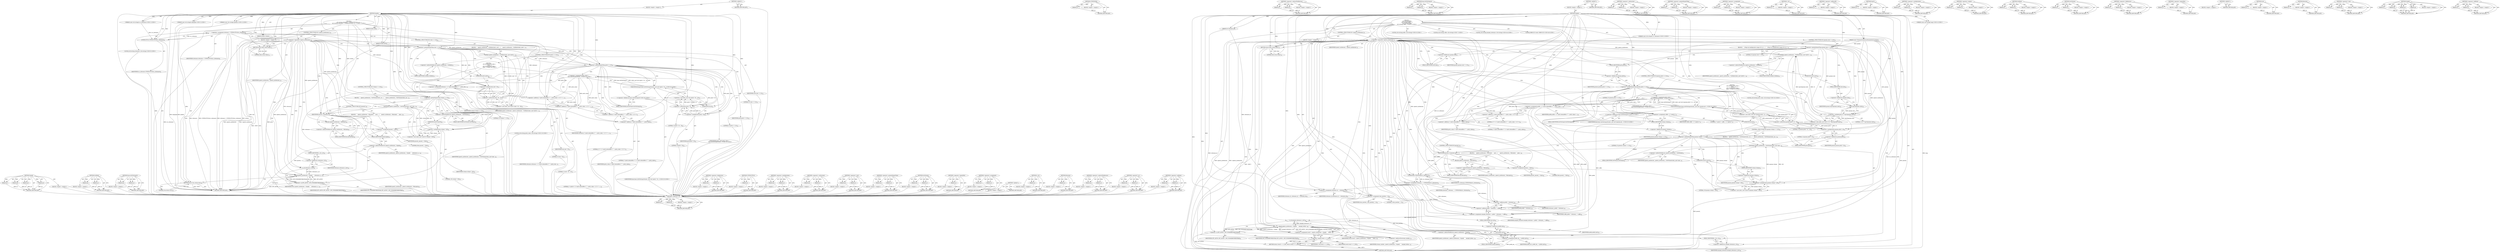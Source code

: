 digraph "&lt;operator&gt;.addition" {
vulnerable_209 [label=<(METHOD,Speak)>];
vulnerable_210 [label=<(PARAM,p1)>];
vulnerable_211 [label=<(PARAM,p2)>];
vulnerable_212 [label=<(PARAM,p3)>];
vulnerable_213 [label=<(PARAM,p4)>];
vulnerable_214 [label=<(BLOCK,&lt;empty&gt;,&lt;empty&gt;)>];
vulnerable_215 [label=<(METHOD_RETURN,ANY)>];
vulnerable_160 [label=<(METHOD,SetRate)>];
vulnerable_161 [label=<(PARAM,p1)>];
vulnerable_162 [label=<(PARAM,p2)>];
vulnerable_163 [label=<(BLOCK,&lt;empty&gt;,&lt;empty&gt;)>];
vulnerable_164 [label=<(METHOD_RETURN,ANY)>];
vulnerable_185 [label=<(METHOD,base.IntToString16)>];
vulnerable_186 [label=<(PARAM,p1)>];
vulnerable_187 [label=<(PARAM,p2)>];
vulnerable_188 [label=<(BLOCK,&lt;empty&gt;,&lt;empty&gt;)>];
vulnerable_189 [label=<(METHOD_RETURN,ANY)>];
vulnerable_6 [label=<(METHOD,&lt;global&gt;)<SUB>1</SUB>>];
vulnerable_7 [label=<(BLOCK,&lt;empty&gt;,&lt;empty&gt;)<SUB>1</SUB>>];
vulnerable_8 [label=<(METHOD,Speak)<SUB>1</SUB>>];
vulnerable_9 [label="<(PARAM,const std::string&amp; src_utterance)<SUB>2</SUB>>"];
vulnerable_10 [label="<(PARAM,const std::string&amp; language)<SUB>3</SUB>>"];
vulnerable_11 [label="<(PARAM,const std::string&amp; gender)<SUB>4</SUB>>"];
vulnerable_12 [label=<(PARAM,double rate)<SUB>5</SUB>>];
vulnerable_13 [label=<(PARAM,double pitch)<SUB>6</SUB>>];
vulnerable_14 [label=<(PARAM,double volume)<SUB>7</SUB>>];
vulnerable_15 [label="<(BLOCK,{
  std::wstring utterance = UTF8ToUTF16(src_ut...,{
  std::wstring utterance = UTF8ToUTF16(src_ut...)<SUB>7</SUB>>"];
vulnerable_16 [label="<(LOCAL,std.wstring utterance: std.wstring)<SUB>8</SUB>>"];
vulnerable_17 [label=<(&lt;operator&gt;.assignment,utterance = UTF8ToUTF16(src_utterance))<SUB>8</SUB>>];
vulnerable_18 [label=<(IDENTIFIER,utterance,utterance = UTF8ToUTF16(src_utterance))<SUB>8</SUB>>];
vulnerable_19 [label=<(UTF8ToUTF16,UTF8ToUTF16(src_utterance))<SUB>8</SUB>>];
vulnerable_20 [label=<(IDENTIFIER,src_utterance,UTF8ToUTF16(src_utterance))<SUB>8</SUB>>];
vulnerable_21 [label=<(CONTROL_STRUCTURE,IF,if (!speech_synthesizer_))<SUB>10</SUB>>];
vulnerable_22 [label=<(&lt;operator&gt;.logicalNot,!speech_synthesizer_)<SUB>10</SUB>>];
vulnerable_23 [label=<(IDENTIFIER,speech_synthesizer_,!speech_synthesizer_)<SUB>10</SUB>>];
vulnerable_24 [label=<(BLOCK,&lt;empty&gt;,&lt;empty&gt;)<SUB>11</SUB>>];
vulnerable_25 [label=<(RETURN,return false;,return false;)<SUB>11</SUB>>];
vulnerable_26 [label=<(LITERAL,false,return false;)<SUB>11</SUB>>];
vulnerable_27 [label=<(CONTROL_STRUCTURE,IF,if (rate &gt;= 0.0))<SUB>14</SUB>>];
vulnerable_28 [label=<(&lt;operator&gt;.greaterEqualsThan,rate &gt;= 0.0)<SUB>14</SUB>>];
vulnerable_29 [label=<(IDENTIFIER,rate,rate &gt;= 0.0)<SUB>14</SUB>>];
vulnerable_30 [label=<(LITERAL,0.0,rate &gt;= 0.0)<SUB>14</SUB>>];
vulnerable_31 [label=<(BLOCK,{
    speech_synthesizer_-&gt;SetRate(static_cast&lt;...,{
    speech_synthesizer_-&gt;SetRate(static_cast&lt;...)<SUB>14</SUB>>];
vulnerable_32 [label=<(SetRate,speech_synthesizer_-&gt;SetRate(static_cast&lt;int32&gt;...)<SUB>15</SUB>>];
vulnerable_33 [label=<(&lt;operator&gt;.indirectFieldAccess,speech_synthesizer_-&gt;SetRate)<SUB>15</SUB>>];
vulnerable_34 [label=<(IDENTIFIER,speech_synthesizer_,speech_synthesizer_-&gt;SetRate(static_cast&lt;int32&gt;...)<SUB>15</SUB>>];
vulnerable_35 [label=<(FIELD_IDENTIFIER,SetRate,SetRate)<SUB>15</SUB>>];
vulnerable_36 [label=<(&lt;operator&gt;.cast,static_cast&lt;int32&gt;(rate * 20 - 10))<SUB>15</SUB>>];
vulnerable_37 [label=<(UNKNOWN,int32,int32)<SUB>15</SUB>>];
vulnerable_38 [label=<(&lt;operator&gt;.subtraction,rate * 20 - 10)<SUB>15</SUB>>];
vulnerable_39 [label=<(&lt;operator&gt;.multiplication,rate * 20)<SUB>15</SUB>>];
vulnerable_40 [label=<(IDENTIFIER,rate,rate * 20)<SUB>15</SUB>>];
vulnerable_41 [label=<(LITERAL,20,rate * 20)<SUB>15</SUB>>];
vulnerable_42 [label=<(LITERAL,10,rate * 20 - 10)<SUB>15</SUB>>];
vulnerable_43 [label=<(CONTROL_STRUCTURE,IF,if (pitch &gt;= 0.0))<SUB>18</SUB>>];
vulnerable_44 [label=<(&lt;operator&gt;.greaterEqualsThan,pitch &gt;= 0.0)<SUB>18</SUB>>];
vulnerable_45 [label=<(IDENTIFIER,pitch,pitch &gt;= 0.0)<SUB>18</SUB>>];
vulnerable_46 [label=<(LITERAL,0.0,pitch &gt;= 0.0)<SUB>18</SUB>>];
vulnerable_47 [label="<(BLOCK,{
     std::wstring pitch_value =
        base:...,{
     std::wstring pitch_value =
        base:...)<SUB>18</SUB>>"];
vulnerable_48 [label="<(LOCAL,std.wstring pitch_value: std.wstring)<SUB>19</SUB>>"];
vulnerable_49 [label="<(&lt;operator&gt;.assignment,pitch_value =
        base::IntToString16(stati...)<SUB>19</SUB>>"];
vulnerable_50 [label="<(IDENTIFIER,pitch_value,pitch_value =
        base::IntToString16(stati...)<SUB>19</SUB>>"];
vulnerable_51 [label="<(base.IntToString16,base::IntToString16(static_cast&lt;int&gt;(pitch * 20...)<SUB>20</SUB>>"];
vulnerable_52 [label="<(&lt;operator&gt;.fieldAccess,base::IntToString16)<SUB>20</SUB>>"];
vulnerable_53 [label="<(IDENTIFIER,base,base::IntToString16(static_cast&lt;int&gt;(pitch * 20...)<SUB>20</SUB>>"];
vulnerable_54 [label=<(FIELD_IDENTIFIER,IntToString16,IntToString16)<SUB>20</SUB>>];
vulnerable_55 [label=<(&lt;operator&gt;.cast,static_cast&lt;int&gt;(pitch * 20 - 10))<SUB>20</SUB>>];
vulnerable_56 [label=<(UNKNOWN,int,int)<SUB>20</SUB>>];
vulnerable_57 [label=<(&lt;operator&gt;.subtraction,pitch * 20 - 10)<SUB>20</SUB>>];
vulnerable_58 [label=<(&lt;operator&gt;.multiplication,pitch * 20)<SUB>20</SUB>>];
vulnerable_59 [label=<(IDENTIFIER,pitch,pitch * 20)<SUB>20</SUB>>];
vulnerable_60 [label=<(LITERAL,20,pitch * 20)<SUB>20</SUB>>];
vulnerable_61 [label=<(LITERAL,10,pitch * 20 - 10)<SUB>20</SUB>>];
vulnerable_62 [label=<(&lt;operator&gt;.assignment,utterance = L&quot;&lt;pitch absmiddle=\&quot;&quot; + pitch_valu...)<SUB>21</SUB>>];
vulnerable_63 [label=<(IDENTIFIER,utterance,utterance = L&quot;&lt;pitch absmiddle=\&quot;&quot; + pitch_valu...)<SUB>21</SUB>>];
vulnerable_64 [label=<(&lt;operator&gt;.addition,L&quot;&lt;pitch absmiddle=\&quot;&quot; + pitch_value + L&quot;\&quot;&gt;&quot; +...)<SUB>21</SUB>>];
vulnerable_65 [label=<(&lt;operator&gt;.addition,L&quot;&lt;pitch absmiddle=\&quot;&quot; + pitch_value + L&quot;\&quot;&gt;&quot; +...)<SUB>21</SUB>>];
vulnerable_66 [label=<(&lt;operator&gt;.addition,L&quot;&lt;pitch absmiddle=\&quot;&quot; + pitch_value + L&quot;\&quot;&gt;&quot;)<SUB>21</SUB>>];
vulnerable_67 [label=<(&lt;operator&gt;.addition,L&quot;&lt;pitch absmiddle=\&quot;&quot; + pitch_value)<SUB>21</SUB>>];
vulnerable_68 [label=<(LITERAL,L&quot;&lt;pitch absmiddle=\&quot;&quot;,L&quot;&lt;pitch absmiddle=\&quot;&quot; + pitch_value)<SUB>21</SUB>>];
vulnerable_69 [label=<(IDENTIFIER,pitch_value,L&quot;&lt;pitch absmiddle=\&quot;&quot; + pitch_value)<SUB>21</SUB>>];
vulnerable_70 [label=<(LITERAL,L&quot;\&quot;&gt;&quot;,L&quot;&lt;pitch absmiddle=\&quot;&quot; + pitch_value + L&quot;\&quot;&gt;&quot;)<SUB>21</SUB>>];
vulnerable_71 [label=<(IDENTIFIER,utterance,L&quot;&lt;pitch absmiddle=\&quot;&quot; + pitch_value + L&quot;\&quot;&gt;&quot; +...)<SUB>22</SUB>>];
vulnerable_72 [label=<(LITERAL,L&quot;&lt;/pitch&gt;&quot;,L&quot;&lt;pitch absmiddle=\&quot;&quot; + pitch_value + L&quot;\&quot;&gt;&quot; +...)<SUB>22</SUB>>];
vulnerable_73 [label=<(CONTROL_STRUCTURE,IF,if (volume &gt;= 0.0))<SUB>25</SUB>>];
vulnerable_74 [label=<(&lt;operator&gt;.greaterEqualsThan,volume &gt;= 0.0)<SUB>25</SUB>>];
vulnerable_75 [label=<(IDENTIFIER,volume,volume &gt;= 0.0)<SUB>25</SUB>>];
vulnerable_76 [label=<(LITERAL,0.0,volume &gt;= 0.0)<SUB>25</SUB>>];
vulnerable_77 [label=<(BLOCK,{
    speech_synthesizer_-&gt;SetVolume(static_cas...,{
    speech_synthesizer_-&gt;SetVolume(static_cas...)<SUB>25</SUB>>];
vulnerable_78 [label=<(SetVolume,speech_synthesizer_-&gt;SetVolume(static_cast&lt;uint...)<SUB>26</SUB>>];
vulnerable_79 [label=<(&lt;operator&gt;.indirectFieldAccess,speech_synthesizer_-&gt;SetVolume)<SUB>26</SUB>>];
vulnerable_80 [label=<(IDENTIFIER,speech_synthesizer_,speech_synthesizer_-&gt;SetVolume(static_cast&lt;uint...)<SUB>26</SUB>>];
vulnerable_81 [label=<(FIELD_IDENTIFIER,SetVolume,SetVolume)<SUB>26</SUB>>];
vulnerable_82 [label=<(&lt;operator&gt;.cast,static_cast&lt;uint16&gt;(volume * 100))<SUB>26</SUB>>];
vulnerable_83 [label=<(UNKNOWN,uint16,uint16)<SUB>26</SUB>>];
vulnerable_84 [label=<(&lt;operator&gt;.multiplication,volume * 100)<SUB>26</SUB>>];
vulnerable_85 [label=<(IDENTIFIER,volume,volume * 100)<SUB>26</SUB>>];
vulnerable_86 [label=<(LITERAL,100,volume * 100)<SUB>26</SUB>>];
vulnerable_87 [label=<(CONTROL_STRUCTURE,IF,if (paused_))<SUB>29</SUB>>];
vulnerable_88 [label=<(IDENTIFIER,paused_,if (paused_))<SUB>29</SUB>>];
vulnerable_89 [label=<(BLOCK,{
     speech_synthesizer_-&gt;Resume();
     paus...,{
     speech_synthesizer_-&gt;Resume();
     paus...)<SUB>29</SUB>>];
vulnerable_90 [label=<(Resume,speech_synthesizer_-&gt;Resume())<SUB>30</SUB>>];
vulnerable_91 [label=<(&lt;operator&gt;.indirectFieldAccess,speech_synthesizer_-&gt;Resume)<SUB>30</SUB>>];
vulnerable_92 [label=<(IDENTIFIER,speech_synthesizer_,speech_synthesizer_-&gt;Resume())<SUB>30</SUB>>];
vulnerable_93 [label=<(FIELD_IDENTIFIER,Resume,Resume)<SUB>30</SUB>>];
vulnerable_94 [label=<(&lt;operator&gt;.assignment,paused_ = false)<SUB>31</SUB>>];
vulnerable_95 [label=<(IDENTIFIER,paused_,paused_ = false)<SUB>31</SUB>>];
vulnerable_96 [label=<(LITERAL,false,paused_ = false)<SUB>31</SUB>>];
vulnerable_97 [label=<(Speak,speech_synthesizer_-&gt;Speak(
      utterance.c_s...)<SUB>33</SUB>>];
vulnerable_98 [label=<(&lt;operator&gt;.indirectFieldAccess,speech_synthesizer_-&gt;Speak)<SUB>33</SUB>>];
vulnerable_99 [label=<(IDENTIFIER,speech_synthesizer_,speech_synthesizer_-&gt;Speak(
      utterance.c_s...)<SUB>33</SUB>>];
vulnerable_100 [label=<(FIELD_IDENTIFIER,Speak,Speak)<SUB>33</SUB>>];
vulnerable_101 [label=<(c_str,utterance.c_str())<SUB>34</SUB>>];
vulnerable_102 [label=<(&lt;operator&gt;.fieldAccess,utterance.c_str)<SUB>34</SUB>>];
vulnerable_103 [label=<(IDENTIFIER,utterance,utterance.c_str())<SUB>34</SUB>>];
vulnerable_104 [label=<(FIELD_IDENTIFIER,c_str,c_str)<SUB>34</SUB>>];
vulnerable_105 [label=<(&lt;operator&gt;.or,SPF_ASYNC | SPF_PURGEBEFORESPEAK)<SUB>34</SUB>>];
vulnerable_106 [label=<(IDENTIFIER,SPF_ASYNC,SPF_ASYNC | SPF_PURGEBEFORESPEAK)<SUB>34</SUB>>];
vulnerable_107 [label=<(IDENTIFIER,SPF_PURGEBEFORESPEAK,SPF_ASYNC | SPF_PURGEBEFORESPEAK)<SUB>34</SUB>>];
vulnerable_108 [label=<(IDENTIFIER,NULL,speech_synthesizer_-&gt;Speak(
      utterance.c_s...)<SUB>34</SUB>>];
vulnerable_109 [label=<(RETURN,return true;,return true;)<SUB>36</SUB>>];
vulnerable_110 [label=<(LITERAL,true,return true;)<SUB>36</SUB>>];
vulnerable_111 [label=<(METHOD_RETURN,bool)<SUB>1</SUB>>];
vulnerable_113 [label=<(METHOD_RETURN,ANY)<SUB>1</SUB>>];
vulnerable_190 [label=<(METHOD,&lt;operator&gt;.fieldAccess)>];
vulnerable_191 [label=<(PARAM,p1)>];
vulnerable_192 [label=<(PARAM,p2)>];
vulnerable_193 [label=<(BLOCK,&lt;empty&gt;,&lt;empty&gt;)>];
vulnerable_194 [label=<(METHOD_RETURN,ANY)>];
vulnerable_147 [label=<(METHOD,UTF8ToUTF16)>];
vulnerable_148 [label=<(PARAM,p1)>];
vulnerable_149 [label=<(BLOCK,&lt;empty&gt;,&lt;empty&gt;)>];
vulnerable_150 [label=<(METHOD_RETURN,ANY)>];
vulnerable_180 [label=<(METHOD,&lt;operator&gt;.multiplication)>];
vulnerable_181 [label=<(PARAM,p1)>];
vulnerable_182 [label=<(PARAM,p2)>];
vulnerable_183 [label=<(BLOCK,&lt;empty&gt;,&lt;empty&gt;)>];
vulnerable_184 [label=<(METHOD_RETURN,ANY)>];
vulnerable_175 [label=<(METHOD,&lt;operator&gt;.subtraction)>];
vulnerable_176 [label=<(PARAM,p1)>];
vulnerable_177 [label=<(PARAM,p2)>];
vulnerable_178 [label=<(BLOCK,&lt;empty&gt;,&lt;empty&gt;)>];
vulnerable_179 [label=<(METHOD_RETURN,ANY)>];
vulnerable_170 [label=<(METHOD,&lt;operator&gt;.cast)>];
vulnerable_171 [label=<(PARAM,p1)>];
vulnerable_172 [label=<(PARAM,p2)>];
vulnerable_173 [label=<(BLOCK,&lt;empty&gt;,&lt;empty&gt;)>];
vulnerable_174 [label=<(METHOD_RETURN,ANY)>];
vulnerable_155 [label=<(METHOD,&lt;operator&gt;.greaterEqualsThan)>];
vulnerable_156 [label=<(PARAM,p1)>];
vulnerable_157 [label=<(PARAM,p2)>];
vulnerable_158 [label=<(BLOCK,&lt;empty&gt;,&lt;empty&gt;)>];
vulnerable_159 [label=<(METHOD_RETURN,ANY)>];
vulnerable_200 [label=<(METHOD,SetVolume)>];
vulnerable_201 [label=<(PARAM,p1)>];
vulnerable_202 [label=<(PARAM,p2)>];
vulnerable_203 [label=<(BLOCK,&lt;empty&gt;,&lt;empty&gt;)>];
vulnerable_204 [label=<(METHOD_RETURN,ANY)>];
vulnerable_151 [label=<(METHOD,&lt;operator&gt;.logicalNot)>];
vulnerable_152 [label=<(PARAM,p1)>];
vulnerable_153 [label=<(BLOCK,&lt;empty&gt;,&lt;empty&gt;)>];
vulnerable_154 [label=<(METHOD_RETURN,ANY)>];
vulnerable_142 [label=<(METHOD,&lt;operator&gt;.assignment)>];
vulnerable_143 [label=<(PARAM,p1)>];
vulnerable_144 [label=<(PARAM,p2)>];
vulnerable_145 [label=<(BLOCK,&lt;empty&gt;,&lt;empty&gt;)>];
vulnerable_146 [label=<(METHOD_RETURN,ANY)>];
vulnerable_136 [label=<(METHOD,&lt;global&gt;)<SUB>1</SUB>>];
vulnerable_137 [label=<(BLOCK,&lt;empty&gt;,&lt;empty&gt;)>];
vulnerable_138 [label=<(METHOD_RETURN,ANY)>];
vulnerable_216 [label=<(METHOD,c_str)>];
vulnerable_217 [label=<(PARAM,p1)>];
vulnerable_218 [label=<(BLOCK,&lt;empty&gt;,&lt;empty&gt;)>];
vulnerable_219 [label=<(METHOD_RETURN,ANY)>];
vulnerable_205 [label=<(METHOD,Resume)>];
vulnerable_206 [label=<(PARAM,p1)>];
vulnerable_207 [label=<(BLOCK,&lt;empty&gt;,&lt;empty&gt;)>];
vulnerable_208 [label=<(METHOD_RETURN,ANY)>];
vulnerable_165 [label=<(METHOD,&lt;operator&gt;.indirectFieldAccess)>];
vulnerable_166 [label=<(PARAM,p1)>];
vulnerable_167 [label=<(PARAM,p2)>];
vulnerable_168 [label=<(BLOCK,&lt;empty&gt;,&lt;empty&gt;)>];
vulnerable_169 [label=<(METHOD_RETURN,ANY)>];
vulnerable_220 [label=<(METHOD,&lt;operator&gt;.or)>];
vulnerable_221 [label=<(PARAM,p1)>];
vulnerable_222 [label=<(PARAM,p2)>];
vulnerable_223 [label=<(BLOCK,&lt;empty&gt;,&lt;empty&gt;)>];
vulnerable_224 [label=<(METHOD_RETURN,ANY)>];
vulnerable_195 [label=<(METHOD,&lt;operator&gt;.addition)>];
vulnerable_196 [label=<(PARAM,p1)>];
vulnerable_197 [label=<(PARAM,p2)>];
vulnerable_198 [label=<(BLOCK,&lt;empty&gt;,&lt;empty&gt;)>];
vulnerable_199 [label=<(METHOD_RETURN,ANY)>];
fixed_267 [label=<(METHOD,&lt;operator&gt;.or)>];
fixed_268 [label=<(PARAM,p1)>];
fixed_269 [label=<(PARAM,p2)>];
fixed_270 [label=<(BLOCK,&lt;empty&gt;,&lt;empty&gt;)>];
fixed_271 [label=<(METHOD_RETURN,ANY)>];
fixed_248 [label=<(METHOD,UTF8ToWide)>];
fixed_249 [label=<(PARAM,p1)>];
fixed_250 [label=<(BLOCK,&lt;empty&gt;,&lt;empty&gt;)>];
fixed_251 [label=<(METHOD_RETURN,ANY)>];
fixed_200 [label=<(METHOD,&lt;operator&gt;.indirectFieldAccess)>];
fixed_201 [label=<(PARAM,p1)>];
fixed_202 [label=<(PARAM,p2)>];
fixed_203 [label=<(BLOCK,&lt;empty&gt;,&lt;empty&gt;)>];
fixed_204 [label=<(METHOD_RETURN,ANY)>];
fixed_224 [label=<(METHOD,base.IntToString16)>];
fixed_225 [label=<(PARAM,p1)>];
fixed_226 [label=<(PARAM,p2)>];
fixed_227 [label=<(BLOCK,&lt;empty&gt;,&lt;empty&gt;)>];
fixed_228 [label=<(METHOD_RETURN,ANY)>];
fixed_6 [label=<(METHOD,&lt;global&gt;)<SUB>1</SUB>>];
fixed_7 [label=<(BLOCK,&lt;empty&gt;,&lt;empty&gt;)<SUB>1</SUB>>];
fixed_8 [label=<(METHOD,Speak)<SUB>1</SUB>>];
fixed_9 [label=<(PARAM,int utterance_id)<SUB>2</SUB>>];
fixed_10 [label="<(PARAM,const std::string&amp; src_utterance)<SUB>3</SUB>>"];
fixed_11 [label="<(PARAM,const std::string&amp; lang)<SUB>4</SUB>>"];
fixed_12 [label=<(PARAM,const UtteranceContinuousParameters&amp; params)<SUB>5</SUB>>];
fixed_13 [label="<(BLOCK,{
  std::wstring prefix;
  std::wstring suffix;...,{
  std::wstring prefix;
  std::wstring suffix;...)<SUB>5</SUB>>"];
fixed_14 [label="<(LOCAL,std.wstring prefix: std.wstring)<SUB>6</SUB>>"];
fixed_15 [label="<(LOCAL,std.wstring suffix: std.wstring)<SUB>7</SUB>>"];
fixed_16 [label=<(CONTROL_STRUCTURE,IF,if (!speech_synthesizer_))<SUB>9</SUB>>];
fixed_17 [label=<(&lt;operator&gt;.logicalNot,!speech_synthesizer_)<SUB>9</SUB>>];
fixed_18 [label=<(IDENTIFIER,speech_synthesizer_,!speech_synthesizer_)<SUB>9</SUB>>];
fixed_19 [label=<(BLOCK,&lt;empty&gt;,&lt;empty&gt;)<SUB>10</SUB>>];
fixed_20 [label=<(RETURN,return false;,return false;)<SUB>10</SUB>>];
fixed_21 [label=<(LITERAL,false,return false;)<SUB>10</SUB>>];
fixed_22 [label=<(CONTROL_STRUCTURE,IF,if (params.rate &gt;= 0.0))<SUB>14</SUB>>];
fixed_23 [label=<(&lt;operator&gt;.greaterEqualsThan,params.rate &gt;= 0.0)<SUB>14</SUB>>];
fixed_24 [label=<(&lt;operator&gt;.fieldAccess,params.rate)<SUB>14</SUB>>];
fixed_25 [label=<(IDENTIFIER,params,params.rate &gt;= 0.0)<SUB>14</SUB>>];
fixed_26 [label=<(FIELD_IDENTIFIER,rate,rate)<SUB>14</SUB>>];
fixed_27 [label=<(LITERAL,0.0,params.rate &gt;= 0.0)<SUB>14</SUB>>];
fixed_28 [label=<(BLOCK,{
    // Map our multiplicative range of 0.1x t...,{
    // Map our multiplicative range of 0.1x t...)<SUB>14</SUB>>];
fixed_29 [label=<(SetRate,speech_synthesizer_-&gt;SetRate(static_cast&lt;int32&gt;...)<SUB>20</SUB>>];
fixed_30 [label=<(&lt;operator&gt;.indirectFieldAccess,speech_synthesizer_-&gt;SetRate)<SUB>20</SUB>>];
fixed_31 [label=<(IDENTIFIER,speech_synthesizer_,speech_synthesizer_-&gt;SetRate(static_cast&lt;int32&gt;...)<SUB>20</SUB>>];
fixed_32 [label=<(FIELD_IDENTIFIER,SetRate,SetRate)<SUB>20</SUB>>];
fixed_33 [label=<(&lt;operator&gt;.cast,static_cast&lt;int32&gt;(10 * log10(params.rate)))<SUB>20</SUB>>];
fixed_34 [label=<(UNKNOWN,int32,int32)<SUB>20</SUB>>];
fixed_35 [label=<(&lt;operator&gt;.multiplication,10 * log10(params.rate))<SUB>20</SUB>>];
fixed_36 [label=<(LITERAL,10,10 * log10(params.rate))<SUB>20</SUB>>];
fixed_37 [label=<(log10,log10(params.rate))<SUB>20</SUB>>];
fixed_38 [label=<(&lt;operator&gt;.fieldAccess,params.rate)<SUB>20</SUB>>];
fixed_39 [label=<(IDENTIFIER,params,log10(params.rate))<SUB>20</SUB>>];
fixed_40 [label=<(FIELD_IDENTIFIER,rate,rate)<SUB>20</SUB>>];
fixed_41 [label=<(CONTROL_STRUCTURE,IF,if (params.pitch &gt;= 0.0))<SUB>23</SUB>>];
fixed_42 [label=<(&lt;operator&gt;.greaterEqualsThan,params.pitch &gt;= 0.0)<SUB>23</SUB>>];
fixed_43 [label=<(&lt;operator&gt;.fieldAccess,params.pitch)<SUB>23</SUB>>];
fixed_44 [label=<(IDENTIFIER,params,params.pitch &gt;= 0.0)<SUB>23</SUB>>];
fixed_45 [label=<(FIELD_IDENTIFIER,pitch,pitch)<SUB>23</SUB>>];
fixed_46 [label=<(LITERAL,0.0,params.pitch &gt;= 0.0)<SUB>23</SUB>>];
fixed_47 [label="<(BLOCK,{
     std::wstring pitch_value =
        base:...,{
     std::wstring pitch_value =
        base:...)<SUB>23</SUB>>"];
fixed_48 [label="<(LOCAL,std.wstring pitch_value: std.wstring)<SUB>24</SUB>>"];
fixed_49 [label="<(&lt;operator&gt;.assignment,pitch_value =
        base::IntToString16(stati...)<SUB>24</SUB>>"];
fixed_50 [label="<(IDENTIFIER,pitch_value,pitch_value =
        base::IntToString16(stati...)<SUB>24</SUB>>"];
fixed_51 [label="<(base.IntToString16,base::IntToString16(static_cast&lt;int&gt;(params.pit...)<SUB>25</SUB>>"];
fixed_52 [label="<(&lt;operator&gt;.fieldAccess,base::IntToString16)<SUB>25</SUB>>"];
fixed_53 [label="<(IDENTIFIER,base,base::IntToString16(static_cast&lt;int&gt;(params.pit...)<SUB>25</SUB>>"];
fixed_54 [label=<(FIELD_IDENTIFIER,IntToString16,IntToString16)<SUB>25</SUB>>];
fixed_55 [label=<(&lt;operator&gt;.cast,static_cast&lt;int&gt;(params.pitch * 10 - 10))<SUB>25</SUB>>];
fixed_56 [label=<(UNKNOWN,int,int)<SUB>25</SUB>>];
fixed_57 [label=<(&lt;operator&gt;.subtraction,params.pitch * 10 - 10)<SUB>25</SUB>>];
fixed_58 [label=<(&lt;operator&gt;.multiplication,params.pitch * 10)<SUB>25</SUB>>];
fixed_59 [label=<(&lt;operator&gt;.fieldAccess,params.pitch)<SUB>25</SUB>>];
fixed_60 [label=<(IDENTIFIER,params,params.pitch * 10)<SUB>25</SUB>>];
fixed_61 [label=<(FIELD_IDENTIFIER,pitch,pitch)<SUB>25</SUB>>];
fixed_62 [label=<(LITERAL,10,params.pitch * 10)<SUB>25</SUB>>];
fixed_63 [label=<(LITERAL,10,params.pitch * 10 - 10)<SUB>25</SUB>>];
fixed_64 [label=<(&lt;operator&gt;.assignment,prefix = L&quot;&lt;pitch absmiddle=\&quot;&quot; + pitch_value +...)<SUB>26</SUB>>];
fixed_65 [label=<(IDENTIFIER,prefix,prefix = L&quot;&lt;pitch absmiddle=\&quot;&quot; + pitch_value +...)<SUB>26</SUB>>];
fixed_66 [label=<(&lt;operator&gt;.addition,L&quot;&lt;pitch absmiddle=\&quot;&quot; + pitch_value + L&quot;\&quot;&gt;&quot;)<SUB>26</SUB>>];
fixed_67 [label=<(&lt;operator&gt;.addition,L&quot;&lt;pitch absmiddle=\&quot;&quot; + pitch_value)<SUB>26</SUB>>];
fixed_68 [label=<(LITERAL,L&quot;&lt;pitch absmiddle=\&quot;&quot;,L&quot;&lt;pitch absmiddle=\&quot;&quot; + pitch_value)<SUB>26</SUB>>];
fixed_69 [label=<(IDENTIFIER,pitch_value,L&quot;&lt;pitch absmiddle=\&quot;&quot; + pitch_value)<SUB>26</SUB>>];
fixed_70 [label=<(LITERAL,L&quot;\&quot;&gt;&quot;,L&quot;&lt;pitch absmiddle=\&quot;&quot; + pitch_value + L&quot;\&quot;&gt;&quot;)<SUB>26</SUB>>];
fixed_71 [label=<(&lt;operator&gt;.assignment,suffix = L&quot;&lt;/pitch&gt;&quot;)<SUB>27</SUB>>];
fixed_72 [label=<(IDENTIFIER,suffix,suffix = L&quot;&lt;/pitch&gt;&quot;)<SUB>27</SUB>>];
fixed_73 [label=<(LITERAL,L&quot;&lt;/pitch&gt;&quot;,suffix = L&quot;&lt;/pitch&gt;&quot;)<SUB>27</SUB>>];
fixed_74 [label=<(CONTROL_STRUCTURE,IF,if (params.volume &gt;= 0.0))<SUB>30</SUB>>];
fixed_75 [label=<(&lt;operator&gt;.greaterEqualsThan,params.volume &gt;= 0.0)<SUB>30</SUB>>];
fixed_76 [label=<(&lt;operator&gt;.fieldAccess,params.volume)<SUB>30</SUB>>];
fixed_77 [label=<(IDENTIFIER,params,params.volume &gt;= 0.0)<SUB>30</SUB>>];
fixed_78 [label=<(FIELD_IDENTIFIER,volume,volume)<SUB>30</SUB>>];
fixed_79 [label=<(LITERAL,0.0,params.volume &gt;= 0.0)<SUB>30</SUB>>];
fixed_80 [label=<(BLOCK,{
    speech_synthesizer_-&gt;SetVolume(static_cas...,{
    speech_synthesizer_-&gt;SetVolume(static_cas...)<SUB>30</SUB>>];
fixed_81 [label=<(SetVolume,speech_synthesizer_-&gt;SetVolume(static_cast&lt;uint...)<SUB>31</SUB>>];
fixed_82 [label=<(&lt;operator&gt;.indirectFieldAccess,speech_synthesizer_-&gt;SetVolume)<SUB>31</SUB>>];
fixed_83 [label=<(IDENTIFIER,speech_synthesizer_,speech_synthesizer_-&gt;SetVolume(static_cast&lt;uint...)<SUB>31</SUB>>];
fixed_84 [label=<(FIELD_IDENTIFIER,SetVolume,SetVolume)<SUB>31</SUB>>];
fixed_85 [label=<(&lt;operator&gt;.cast,static_cast&lt;uint16&gt;(params.volume * 100))<SUB>31</SUB>>];
fixed_86 [label=<(UNKNOWN,uint16,uint16)<SUB>31</SUB>>];
fixed_87 [label=<(&lt;operator&gt;.multiplication,params.volume * 100)<SUB>31</SUB>>];
fixed_88 [label=<(&lt;operator&gt;.fieldAccess,params.volume)<SUB>31</SUB>>];
fixed_89 [label=<(IDENTIFIER,params,params.volume * 100)<SUB>31</SUB>>];
fixed_90 [label=<(FIELD_IDENTIFIER,volume,volume)<SUB>31</SUB>>];
fixed_91 [label=<(LITERAL,100,params.volume * 100)<SUB>31</SUB>>];
fixed_92 [label=<(CONTROL_STRUCTURE,IF,if (paused_))<SUB>34</SUB>>];
fixed_93 [label=<(IDENTIFIER,paused_,if (paused_))<SUB>34</SUB>>];
fixed_94 [label=<(BLOCK,{
     speech_synthesizer_-&gt;Resume();
     paus...,{
     speech_synthesizer_-&gt;Resume();
     paus...)<SUB>34</SUB>>];
fixed_95 [label=<(Resume,speech_synthesizer_-&gt;Resume())<SUB>35</SUB>>];
fixed_96 [label=<(&lt;operator&gt;.indirectFieldAccess,speech_synthesizer_-&gt;Resume)<SUB>35</SUB>>];
fixed_97 [label=<(IDENTIFIER,speech_synthesizer_,speech_synthesizer_-&gt;Resume())<SUB>35</SUB>>];
fixed_98 [label=<(FIELD_IDENTIFIER,Resume,Resume)<SUB>35</SUB>>];
fixed_99 [label=<(&lt;operator&gt;.assignment,paused_ = false)<SUB>36</SUB>>];
fixed_100 [label=<(IDENTIFIER,paused_,paused_ = false)<SUB>36</SUB>>];
fixed_101 [label=<(LITERAL,false,paused_ = false)<SUB>36</SUB>>];
fixed_102 [label=<(&lt;operator&gt;.assignment,utterance_ = UTF8ToWide(src_utterance))<SUB>41</SUB>>];
fixed_103 [label=<(IDENTIFIER,utterance_,utterance_ = UTF8ToWide(src_utterance))<SUB>41</SUB>>];
fixed_104 [label=<(UTF8ToWide,UTF8ToWide(src_utterance))<SUB>41</SUB>>];
fixed_105 [label=<(IDENTIFIER,src_utterance,UTF8ToWide(src_utterance))<SUB>41</SUB>>];
fixed_106 [label=<(&lt;operator&gt;.assignment,utterance_id_ = utterance_id)<SUB>42</SUB>>];
fixed_107 [label=<(IDENTIFIER,utterance_id_,utterance_id_ = utterance_id)<SUB>42</SUB>>];
fixed_108 [label=<(IDENTIFIER,utterance_id,utterance_id_ = utterance_id)<SUB>42</SUB>>];
fixed_109 [label=<(&lt;operator&gt;.assignment,char_position_ = 0)<SUB>43</SUB>>];
fixed_110 [label=<(IDENTIFIER,char_position_,char_position_ = 0)<SUB>43</SUB>>];
fixed_111 [label=<(LITERAL,0,char_position_ = 0)<SUB>43</SUB>>];
fixed_112 [label="<(LOCAL,std.wstring merged_utterance: std.wstring)<SUB>44</SUB>>"];
fixed_113 [label=<(&lt;operator&gt;.assignment,merged_utterance = prefix + utterance_ + suffix)<SUB>44</SUB>>];
fixed_114 [label=<(IDENTIFIER,merged_utterance,merged_utterance = prefix + utterance_ + suffix)<SUB>44</SUB>>];
fixed_115 [label=<(&lt;operator&gt;.addition,prefix + utterance_ + suffix)<SUB>44</SUB>>];
fixed_116 [label=<(&lt;operator&gt;.addition,prefix + utterance_)<SUB>44</SUB>>];
fixed_117 [label=<(IDENTIFIER,prefix,prefix + utterance_)<SUB>44</SUB>>];
fixed_118 [label=<(IDENTIFIER,utterance_,prefix + utterance_)<SUB>44</SUB>>];
fixed_119 [label=<(IDENTIFIER,suffix,prefix + utterance_ + suffix)<SUB>44</SUB>>];
fixed_120 [label=<(&lt;operator&gt;.assignment,prefix_len_ = prefix.size())<SUB>45</SUB>>];
fixed_121 [label=<(IDENTIFIER,prefix_len_,prefix_len_ = prefix.size())<SUB>45</SUB>>];
fixed_122 [label=<(size,prefix.size())<SUB>45</SUB>>];
fixed_123 [label=<(&lt;operator&gt;.fieldAccess,prefix.size)<SUB>45</SUB>>];
fixed_124 [label=<(IDENTIFIER,prefix,prefix.size())<SUB>45</SUB>>];
fixed_125 [label=<(FIELD_IDENTIFIER,size,size)<SUB>45</SUB>>];
fixed_126 [label="<(LOCAL,HRESULT result: HRESULT)<SUB>48</SUB>>"];
fixed_127 [label=<(&lt;operator&gt;.assignment,result = speech_synthesizer_-&gt;Speak(
      merg...)<SUB>48</SUB>>];
fixed_128 [label=<(IDENTIFIER,result,result = speech_synthesizer_-&gt;Speak(
      merg...)<SUB>48</SUB>>];
fixed_129 [label=<(Speak,speech_synthesizer_-&gt;Speak(
      merged_uttera...)<SUB>48</SUB>>];
fixed_130 [label=<(&lt;operator&gt;.indirectFieldAccess,speech_synthesizer_-&gt;Speak)<SUB>48</SUB>>];
fixed_131 [label=<(IDENTIFIER,speech_synthesizer_,speech_synthesizer_-&gt;Speak(
      merged_uttera...)<SUB>48</SUB>>];
fixed_132 [label=<(FIELD_IDENTIFIER,Speak,Speak)<SUB>48</SUB>>];
fixed_133 [label=<(c_str,merged_utterance.c_str())<SUB>49</SUB>>];
fixed_134 [label=<(&lt;operator&gt;.fieldAccess,merged_utterance.c_str)<SUB>49</SUB>>];
fixed_135 [label=<(IDENTIFIER,merged_utterance,merged_utterance.c_str())<SUB>49</SUB>>];
fixed_136 [label=<(FIELD_IDENTIFIER,c_str,c_str)<SUB>49</SUB>>];
fixed_137 [label=<(&lt;operator&gt;.or,SPF_ASYNC | SPF_PURGEBEFORESPEAK)<SUB>50</SUB>>];
fixed_138 [label=<(IDENTIFIER,SPF_ASYNC,SPF_ASYNC | SPF_PURGEBEFORESPEAK)<SUB>50</SUB>>];
fixed_139 [label=<(IDENTIFIER,SPF_PURGEBEFORESPEAK,SPF_ASYNC | SPF_PURGEBEFORESPEAK)<SUB>50</SUB>>];
fixed_140 [label=<(&lt;operator&gt;.addressOf,&amp;stream_number_)<SUB>51</SUB>>];
fixed_141 [label=<(IDENTIFIER,stream_number_,speech_synthesizer_-&gt;Speak(
      merged_uttera...)<SUB>51</SUB>>];
fixed_142 [label=<(RETURN,return (result == S_OK);,return (result == S_OK);)<SUB>52</SUB>>];
fixed_143 [label=<(&lt;operator&gt;.equals,result == S_OK)<SUB>52</SUB>>];
fixed_144 [label=<(IDENTIFIER,result,result == S_OK)<SUB>52</SUB>>];
fixed_145 [label=<(IDENTIFIER,S_OK,result == S_OK)<SUB>52</SUB>>];
fixed_146 [label=<(METHOD_RETURN,bool)<SUB>1</SUB>>];
fixed_148 [label=<(METHOD_RETURN,ANY)<SUB>1</SUB>>];
fixed_229 [label=<(METHOD,&lt;operator&gt;.subtraction)>];
fixed_230 [label=<(PARAM,p1)>];
fixed_231 [label=<(PARAM,p2)>];
fixed_232 [label=<(BLOCK,&lt;empty&gt;,&lt;empty&gt;)>];
fixed_233 [label=<(METHOD_RETURN,ANY)>];
fixed_185 [label=<(METHOD,&lt;operator&gt;.greaterEqualsThan)>];
fixed_186 [label=<(PARAM,p1)>];
fixed_187 [label=<(PARAM,p2)>];
fixed_188 [label=<(BLOCK,&lt;empty&gt;,&lt;empty&gt;)>];
fixed_189 [label=<(METHOD_RETURN,ANY)>];
fixed_219 [label=<(METHOD,&lt;operator&gt;.assignment)>];
fixed_220 [label=<(PARAM,p1)>];
fixed_221 [label=<(PARAM,p2)>];
fixed_222 [label=<(BLOCK,&lt;empty&gt;,&lt;empty&gt;)>];
fixed_223 [label=<(METHOD_RETURN,ANY)>];
fixed_263 [label=<(METHOD,c_str)>];
fixed_264 [label=<(PARAM,p1)>];
fixed_265 [label=<(BLOCK,&lt;empty&gt;,&lt;empty&gt;)>];
fixed_266 [label=<(METHOD_RETURN,ANY)>];
fixed_272 [label=<(METHOD,&lt;operator&gt;.addressOf)>];
fixed_273 [label=<(PARAM,p1)>];
fixed_274 [label=<(BLOCK,&lt;empty&gt;,&lt;empty&gt;)>];
fixed_275 [label=<(METHOD_RETURN,ANY)>];
fixed_215 [label=<(METHOD,log10)>];
fixed_216 [label=<(PARAM,p1)>];
fixed_217 [label=<(BLOCK,&lt;empty&gt;,&lt;empty&gt;)>];
fixed_218 [label=<(METHOD_RETURN,ANY)>];
fixed_210 [label=<(METHOD,&lt;operator&gt;.multiplication)>];
fixed_211 [label=<(PARAM,p1)>];
fixed_212 [label=<(PARAM,p2)>];
fixed_213 [label=<(BLOCK,&lt;empty&gt;,&lt;empty&gt;)>];
fixed_214 [label=<(METHOD_RETURN,ANY)>];
fixed_276 [label=<(METHOD,&lt;operator&gt;.equals)>];
fixed_277 [label=<(PARAM,p1)>];
fixed_278 [label=<(PARAM,p2)>];
fixed_279 [label=<(BLOCK,&lt;empty&gt;,&lt;empty&gt;)>];
fixed_280 [label=<(METHOD_RETURN,ANY)>];
fixed_195 [label=<(METHOD,SetRate)>];
fixed_196 [label=<(PARAM,p1)>];
fixed_197 [label=<(PARAM,p2)>];
fixed_198 [label=<(BLOCK,&lt;empty&gt;,&lt;empty&gt;)>];
fixed_199 [label=<(METHOD_RETURN,ANY)>];
fixed_239 [label=<(METHOD,SetVolume)>];
fixed_240 [label=<(PARAM,p1)>];
fixed_241 [label=<(PARAM,p2)>];
fixed_242 [label=<(BLOCK,&lt;empty&gt;,&lt;empty&gt;)>];
fixed_243 [label=<(METHOD_RETURN,ANY)>];
fixed_190 [label=<(METHOD,&lt;operator&gt;.fieldAccess)>];
fixed_191 [label=<(PARAM,p1)>];
fixed_192 [label=<(PARAM,p2)>];
fixed_193 [label=<(BLOCK,&lt;empty&gt;,&lt;empty&gt;)>];
fixed_194 [label=<(METHOD_RETURN,ANY)>];
fixed_181 [label=<(METHOD,&lt;operator&gt;.logicalNot)>];
fixed_182 [label=<(PARAM,p1)>];
fixed_183 [label=<(BLOCK,&lt;empty&gt;,&lt;empty&gt;)>];
fixed_184 [label=<(METHOD_RETURN,ANY)>];
fixed_175 [label=<(METHOD,&lt;global&gt;)<SUB>1</SUB>>];
fixed_176 [label=<(BLOCK,&lt;empty&gt;,&lt;empty&gt;)>];
fixed_177 [label=<(METHOD_RETURN,ANY)>];
fixed_252 [label=<(METHOD,size)>];
fixed_253 [label=<(PARAM,p1)>];
fixed_254 [label=<(BLOCK,&lt;empty&gt;,&lt;empty&gt;)>];
fixed_255 [label=<(METHOD_RETURN,ANY)>];
fixed_244 [label=<(METHOD,Resume)>];
fixed_245 [label=<(PARAM,p1)>];
fixed_246 [label=<(BLOCK,&lt;empty&gt;,&lt;empty&gt;)>];
fixed_247 [label=<(METHOD_RETURN,ANY)>];
fixed_205 [label=<(METHOD,&lt;operator&gt;.cast)>];
fixed_206 [label=<(PARAM,p1)>];
fixed_207 [label=<(PARAM,p2)>];
fixed_208 [label=<(BLOCK,&lt;empty&gt;,&lt;empty&gt;)>];
fixed_209 [label=<(METHOD_RETURN,ANY)>];
fixed_256 [label=<(METHOD,Speak)>];
fixed_257 [label=<(PARAM,p1)>];
fixed_258 [label=<(PARAM,p2)>];
fixed_259 [label=<(PARAM,p3)>];
fixed_260 [label=<(PARAM,p4)>];
fixed_261 [label=<(BLOCK,&lt;empty&gt;,&lt;empty&gt;)>];
fixed_262 [label=<(METHOD_RETURN,ANY)>];
fixed_234 [label=<(METHOD,&lt;operator&gt;.addition)>];
fixed_235 [label=<(PARAM,p1)>];
fixed_236 [label=<(PARAM,p2)>];
fixed_237 [label=<(BLOCK,&lt;empty&gt;,&lt;empty&gt;)>];
fixed_238 [label=<(METHOD_RETURN,ANY)>];
vulnerable_209 -> vulnerable_210  [key=0, label="AST: "];
vulnerable_209 -> vulnerable_210  [key=1, label="DDG: "];
vulnerable_209 -> vulnerable_214  [key=0, label="AST: "];
vulnerable_209 -> vulnerable_211  [key=0, label="AST: "];
vulnerable_209 -> vulnerable_211  [key=1, label="DDG: "];
vulnerable_209 -> vulnerable_215  [key=0, label="AST: "];
vulnerable_209 -> vulnerable_215  [key=1, label="CFG: "];
vulnerable_209 -> vulnerable_212  [key=0, label="AST: "];
vulnerable_209 -> vulnerable_212  [key=1, label="DDG: "];
vulnerable_209 -> vulnerable_213  [key=0, label="AST: "];
vulnerable_209 -> vulnerable_213  [key=1, label="DDG: "];
vulnerable_210 -> vulnerable_215  [key=0, label="DDG: p1"];
vulnerable_211 -> vulnerable_215  [key=0, label="DDG: p2"];
vulnerable_212 -> vulnerable_215  [key=0, label="DDG: p3"];
vulnerable_213 -> vulnerable_215  [key=0, label="DDG: p4"];
vulnerable_214 -> fixed_267  [key=0];
vulnerable_215 -> fixed_267  [key=0];
vulnerable_160 -> vulnerable_161  [key=0, label="AST: "];
vulnerable_160 -> vulnerable_161  [key=1, label="DDG: "];
vulnerable_160 -> vulnerable_163  [key=0, label="AST: "];
vulnerable_160 -> vulnerable_162  [key=0, label="AST: "];
vulnerable_160 -> vulnerable_162  [key=1, label="DDG: "];
vulnerable_160 -> vulnerable_164  [key=0, label="AST: "];
vulnerable_160 -> vulnerable_164  [key=1, label="CFG: "];
vulnerable_161 -> vulnerable_164  [key=0, label="DDG: p1"];
vulnerable_162 -> vulnerable_164  [key=0, label="DDG: p2"];
vulnerable_163 -> fixed_267  [key=0];
vulnerable_164 -> fixed_267  [key=0];
vulnerable_185 -> vulnerable_186  [key=0, label="AST: "];
vulnerable_185 -> vulnerable_186  [key=1, label="DDG: "];
vulnerable_185 -> vulnerable_188  [key=0, label="AST: "];
vulnerable_185 -> vulnerable_187  [key=0, label="AST: "];
vulnerable_185 -> vulnerable_187  [key=1, label="DDG: "];
vulnerable_185 -> vulnerable_189  [key=0, label="AST: "];
vulnerable_185 -> vulnerable_189  [key=1, label="CFG: "];
vulnerable_186 -> vulnerable_189  [key=0, label="DDG: p1"];
vulnerable_187 -> vulnerable_189  [key=0, label="DDG: p2"];
vulnerable_188 -> fixed_267  [key=0];
vulnerable_189 -> fixed_267  [key=0];
vulnerable_6 -> vulnerable_7  [key=0, label="AST: "];
vulnerable_6 -> vulnerable_113  [key=0, label="AST: "];
vulnerable_6 -> vulnerable_113  [key=1, label="CFG: "];
vulnerable_7 -> vulnerable_8  [key=0, label="AST: "];
vulnerable_8 -> vulnerable_9  [key=0, label="AST: "];
vulnerable_8 -> vulnerable_9  [key=1, label="DDG: "];
vulnerable_8 -> vulnerable_10  [key=0, label="AST: "];
vulnerable_8 -> vulnerable_10  [key=1, label="DDG: "];
vulnerable_8 -> vulnerable_11  [key=0, label="AST: "];
vulnerable_8 -> vulnerable_11  [key=1, label="DDG: "];
vulnerable_8 -> vulnerable_12  [key=0, label="AST: "];
vulnerable_8 -> vulnerable_12  [key=1, label="DDG: "];
vulnerable_8 -> vulnerable_13  [key=0, label="AST: "];
vulnerable_8 -> vulnerable_13  [key=1, label="DDG: "];
vulnerable_8 -> vulnerable_14  [key=0, label="AST: "];
vulnerable_8 -> vulnerable_14  [key=1, label="DDG: "];
vulnerable_8 -> vulnerable_15  [key=0, label="AST: "];
vulnerable_8 -> vulnerable_111  [key=0, label="AST: "];
vulnerable_8 -> vulnerable_19  [key=0, label="CFG: "];
vulnerable_8 -> vulnerable_19  [key=1, label="DDG: "];
vulnerable_8 -> vulnerable_109  [key=0, label="DDG: "];
vulnerable_8 -> vulnerable_88  [key=0, label="DDG: "];
vulnerable_8 -> vulnerable_97  [key=0, label="DDG: "];
vulnerable_8 -> vulnerable_110  [key=0, label="DDG: "];
vulnerable_8 -> vulnerable_22  [key=0, label="DDG: "];
vulnerable_8 -> vulnerable_25  [key=0, label="DDG: "];
vulnerable_8 -> vulnerable_28  [key=0, label="DDG: "];
vulnerable_8 -> vulnerable_44  [key=0, label="DDG: "];
vulnerable_8 -> vulnerable_62  [key=0, label="DDG: "];
vulnerable_8 -> vulnerable_74  [key=0, label="DDG: "];
vulnerable_8 -> vulnerable_94  [key=0, label="DDG: "];
vulnerable_8 -> vulnerable_105  [key=0, label="DDG: "];
vulnerable_8 -> vulnerable_26  [key=0, label="DDG: "];
vulnerable_8 -> vulnerable_64  [key=0, label="DDG: "];
vulnerable_8 -> vulnerable_38  [key=0, label="DDG: "];
vulnerable_8 -> vulnerable_65  [key=0, label="DDG: "];
vulnerable_8 -> vulnerable_84  [key=0, label="DDG: "];
vulnerable_8 -> vulnerable_39  [key=0, label="DDG: "];
vulnerable_8 -> vulnerable_57  [key=0, label="DDG: "];
vulnerable_8 -> vulnerable_66  [key=0, label="DDG: "];
vulnerable_8 -> vulnerable_58  [key=0, label="DDG: "];
vulnerable_8 -> vulnerable_67  [key=0, label="DDG: "];
vulnerable_9 -> vulnerable_19  [key=0, label="DDG: src_utterance"];
vulnerable_10 -> vulnerable_111  [key=0, label="DDG: language"];
vulnerable_11 -> vulnerable_111  [key=0, label="DDG: gender"];
vulnerable_12 -> vulnerable_111  [key=0, label="DDG: rate"];
vulnerable_12 -> vulnerable_28  [key=0, label="DDG: rate"];
vulnerable_13 -> vulnerable_111  [key=0, label="DDG: pitch"];
vulnerable_13 -> vulnerable_44  [key=0, label="DDG: pitch"];
vulnerable_14 -> vulnerable_111  [key=0, label="DDG: volume"];
vulnerable_14 -> vulnerable_74  [key=0, label="DDG: volume"];
vulnerable_15 -> vulnerable_16  [key=0, label="AST: "];
vulnerable_15 -> vulnerable_17  [key=0, label="AST: "];
vulnerable_15 -> vulnerable_21  [key=0, label="AST: "];
vulnerable_15 -> vulnerable_27  [key=0, label="AST: "];
vulnerable_15 -> vulnerable_43  [key=0, label="AST: "];
vulnerable_15 -> vulnerable_73  [key=0, label="AST: "];
vulnerable_15 -> vulnerable_87  [key=0, label="AST: "];
vulnerable_15 -> vulnerable_97  [key=0, label="AST: "];
vulnerable_15 -> vulnerable_109  [key=0, label="AST: "];
vulnerable_16 -> fixed_267  [key=0];
vulnerable_17 -> vulnerable_18  [key=0, label="AST: "];
vulnerable_17 -> vulnerable_19  [key=0, label="AST: "];
vulnerable_17 -> vulnerable_22  [key=0, label="CFG: "];
vulnerable_17 -> vulnerable_111  [key=0, label="DDG: utterance"];
vulnerable_17 -> vulnerable_111  [key=1, label="DDG: UTF8ToUTF16(src_utterance)"];
vulnerable_17 -> vulnerable_111  [key=2, label="DDG: utterance = UTF8ToUTF16(src_utterance)"];
vulnerable_17 -> vulnerable_62  [key=0, label="DDG: utterance"];
vulnerable_17 -> vulnerable_101  [key=0, label="DDG: utterance"];
vulnerable_17 -> vulnerable_64  [key=0, label="DDG: utterance"];
vulnerable_17 -> vulnerable_65  [key=0, label="DDG: utterance"];
vulnerable_18 -> fixed_267  [key=0];
vulnerable_19 -> vulnerable_20  [key=0, label="AST: "];
vulnerable_19 -> vulnerable_17  [key=0, label="CFG: "];
vulnerable_19 -> vulnerable_17  [key=1, label="DDG: src_utterance"];
vulnerable_19 -> vulnerable_111  [key=0, label="DDG: src_utterance"];
vulnerable_20 -> fixed_267  [key=0];
vulnerable_21 -> vulnerable_22  [key=0, label="AST: "];
vulnerable_21 -> vulnerable_24  [key=0, label="AST: "];
vulnerable_22 -> vulnerable_23  [key=0, label="AST: "];
vulnerable_22 -> vulnerable_25  [key=0, label="CFG: "];
vulnerable_22 -> vulnerable_25  [key=1, label="CDG: "];
vulnerable_22 -> vulnerable_28  [key=0, label="CFG: "];
vulnerable_22 -> vulnerable_28  [key=1, label="CDG: "];
vulnerable_22 -> vulnerable_111  [key=0, label="DDG: speech_synthesizer_"];
vulnerable_22 -> vulnerable_111  [key=1, label="DDG: !speech_synthesizer_"];
vulnerable_22 -> vulnerable_97  [key=0, label="DDG: speech_synthesizer_"];
vulnerable_22 -> vulnerable_97  [key=1, label="CDG: "];
vulnerable_22 -> vulnerable_32  [key=0, label="DDG: speech_synthesizer_"];
vulnerable_22 -> vulnerable_78  [key=0, label="DDG: speech_synthesizer_"];
vulnerable_22 -> vulnerable_90  [key=0, label="DDG: speech_synthesizer_"];
vulnerable_22 -> vulnerable_98  [key=0, label="CDG: "];
vulnerable_22 -> vulnerable_102  [key=0, label="CDG: "];
vulnerable_22 -> vulnerable_104  [key=0, label="CDG: "];
vulnerable_22 -> vulnerable_74  [key=0, label="CDG: "];
vulnerable_22 -> vulnerable_44  [key=0, label="CDG: "];
vulnerable_22 -> vulnerable_101  [key=0, label="CDG: "];
vulnerable_22 -> vulnerable_105  [key=0, label="CDG: "];
vulnerable_22 -> vulnerable_100  [key=0, label="CDG: "];
vulnerable_22 -> vulnerable_88  [key=0, label="CDG: "];
vulnerable_22 -> vulnerable_109  [key=0, label="CDG: "];
vulnerable_23 -> fixed_267  [key=0];
vulnerable_24 -> vulnerable_25  [key=0, label="AST: "];
vulnerable_25 -> vulnerable_26  [key=0, label="AST: "];
vulnerable_25 -> vulnerable_111  [key=0, label="CFG: "];
vulnerable_25 -> vulnerable_111  [key=1, label="DDG: &lt;RET&gt;"];
vulnerable_26 -> vulnerable_25  [key=0, label="DDG: false"];
vulnerable_27 -> vulnerable_28  [key=0, label="AST: "];
vulnerable_27 -> vulnerable_31  [key=0, label="AST: "];
vulnerable_28 -> vulnerable_29  [key=0, label="AST: "];
vulnerable_28 -> vulnerable_30  [key=0, label="AST: "];
vulnerable_28 -> vulnerable_35  [key=0, label="CFG: "];
vulnerable_28 -> vulnerable_35  [key=1, label="CDG: "];
vulnerable_28 -> vulnerable_44  [key=0, label="CFG: "];
vulnerable_28 -> vulnerable_39  [key=0, label="DDG: rate"];
vulnerable_28 -> vulnerable_39  [key=1, label="CDG: "];
vulnerable_28 -> vulnerable_32  [key=0, label="CDG: "];
vulnerable_28 -> vulnerable_37  [key=0, label="CDG: "];
vulnerable_28 -> vulnerable_38  [key=0, label="CDG: "];
vulnerable_28 -> vulnerable_33  [key=0, label="CDG: "];
vulnerable_28 -> vulnerable_36  [key=0, label="CDG: "];
vulnerable_29 -> fixed_267  [key=0];
vulnerable_30 -> fixed_267  [key=0];
vulnerable_31 -> vulnerable_32  [key=0, label="AST: "];
vulnerable_32 -> vulnerable_33  [key=0, label="AST: "];
vulnerable_32 -> vulnerable_36  [key=0, label="AST: "];
vulnerable_32 -> vulnerable_44  [key=0, label="CFG: "];
vulnerable_33 -> vulnerable_34  [key=0, label="AST: "];
vulnerable_33 -> vulnerable_35  [key=0, label="AST: "];
vulnerable_33 -> vulnerable_37  [key=0, label="CFG: "];
vulnerable_34 -> fixed_267  [key=0];
vulnerable_35 -> vulnerable_33  [key=0, label="CFG: "];
vulnerable_36 -> vulnerable_37  [key=0, label="AST: "];
vulnerable_36 -> vulnerable_38  [key=0, label="AST: "];
vulnerable_36 -> vulnerable_32  [key=0, label="CFG: "];
vulnerable_37 -> vulnerable_39  [key=0, label="CFG: "];
vulnerable_38 -> vulnerable_39  [key=0, label="AST: "];
vulnerable_38 -> vulnerable_42  [key=0, label="AST: "];
vulnerable_38 -> vulnerable_36  [key=0, label="CFG: "];
vulnerable_38 -> vulnerable_36  [key=1, label="DDG: rate * 20"];
vulnerable_38 -> vulnerable_36  [key=2, label="DDG: 10"];
vulnerable_38 -> vulnerable_32  [key=0, label="DDG: rate * 20"];
vulnerable_38 -> vulnerable_32  [key=1, label="DDG: 10"];
vulnerable_39 -> vulnerable_40  [key=0, label="AST: "];
vulnerable_39 -> vulnerable_41  [key=0, label="AST: "];
vulnerable_39 -> vulnerable_38  [key=0, label="CFG: "];
vulnerable_39 -> vulnerable_38  [key=1, label="DDG: rate"];
vulnerable_39 -> vulnerable_38  [key=2, label="DDG: 20"];
vulnerable_40 -> fixed_267  [key=0];
vulnerable_41 -> fixed_267  [key=0];
vulnerable_42 -> fixed_267  [key=0];
vulnerable_43 -> vulnerable_44  [key=0, label="AST: "];
vulnerable_43 -> vulnerable_47  [key=0, label="AST: "];
vulnerable_44 -> vulnerable_45  [key=0, label="AST: "];
vulnerable_44 -> vulnerable_46  [key=0, label="AST: "];
vulnerable_44 -> vulnerable_54  [key=0, label="CFG: "];
vulnerable_44 -> vulnerable_54  [key=1, label="CDG: "];
vulnerable_44 -> vulnerable_74  [key=0, label="CFG: "];
vulnerable_44 -> vulnerable_58  [key=0, label="DDG: pitch"];
vulnerable_44 -> vulnerable_58  [key=1, label="CDG: "];
vulnerable_44 -> vulnerable_49  [key=0, label="CDG: "];
vulnerable_44 -> vulnerable_64  [key=0, label="CDG: "];
vulnerable_44 -> vulnerable_51  [key=0, label="CDG: "];
vulnerable_44 -> vulnerable_57  [key=0, label="CDG: "];
vulnerable_44 -> vulnerable_66  [key=0, label="CDG: "];
vulnerable_44 -> vulnerable_52  [key=0, label="CDG: "];
vulnerable_44 -> vulnerable_56  [key=0, label="CDG: "];
vulnerable_44 -> vulnerable_67  [key=0, label="CDG: "];
vulnerable_44 -> vulnerable_65  [key=0, label="CDG: "];
vulnerable_44 -> vulnerable_55  [key=0, label="CDG: "];
vulnerable_44 -> vulnerable_62  [key=0, label="CDG: "];
vulnerable_45 -> fixed_267  [key=0];
vulnerable_46 -> fixed_267  [key=0];
vulnerable_47 -> vulnerable_48  [key=0, label="AST: "];
vulnerable_47 -> vulnerable_49  [key=0, label="AST: "];
vulnerable_47 -> vulnerable_62  [key=0, label="AST: "];
vulnerable_48 -> fixed_267  [key=0];
vulnerable_49 -> vulnerable_50  [key=0, label="AST: "];
vulnerable_49 -> vulnerable_51  [key=0, label="AST: "];
vulnerable_49 -> vulnerable_67  [key=0, label="CFG: "];
vulnerable_49 -> vulnerable_67  [key=1, label="DDG: pitch_value"];
vulnerable_49 -> vulnerable_62  [key=0, label="DDG: pitch_value"];
vulnerable_49 -> vulnerable_64  [key=0, label="DDG: pitch_value"];
vulnerable_49 -> vulnerable_65  [key=0, label="DDG: pitch_value"];
vulnerable_49 -> vulnerable_66  [key=0, label="DDG: pitch_value"];
vulnerable_50 -> fixed_267  [key=0];
vulnerable_51 -> vulnerable_52  [key=0, label="AST: "];
vulnerable_51 -> vulnerable_55  [key=0, label="AST: "];
vulnerable_51 -> vulnerable_49  [key=0, label="CFG: "];
vulnerable_51 -> vulnerable_49  [key=1, label="DDG: base::IntToString16"];
vulnerable_51 -> vulnerable_49  [key=2, label="DDG: static_cast&lt;int&gt;(pitch * 20 - 10)"];
vulnerable_52 -> vulnerable_53  [key=0, label="AST: "];
vulnerable_52 -> vulnerable_54  [key=0, label="AST: "];
vulnerable_52 -> vulnerable_56  [key=0, label="CFG: "];
vulnerable_53 -> fixed_267  [key=0];
vulnerable_54 -> vulnerable_52  [key=0, label="CFG: "];
vulnerable_55 -> vulnerable_56  [key=0, label="AST: "];
vulnerable_55 -> vulnerable_57  [key=0, label="AST: "];
vulnerable_55 -> vulnerable_51  [key=0, label="CFG: "];
vulnerable_56 -> vulnerable_58  [key=0, label="CFG: "];
vulnerable_57 -> vulnerable_58  [key=0, label="AST: "];
vulnerable_57 -> vulnerable_61  [key=0, label="AST: "];
vulnerable_57 -> vulnerable_55  [key=0, label="CFG: "];
vulnerable_57 -> vulnerable_55  [key=1, label="DDG: pitch * 20"];
vulnerable_57 -> vulnerable_55  [key=2, label="DDG: 10"];
vulnerable_57 -> vulnerable_51  [key=0, label="DDG: pitch * 20"];
vulnerable_57 -> vulnerable_51  [key=1, label="DDG: 10"];
vulnerable_58 -> vulnerable_59  [key=0, label="AST: "];
vulnerable_58 -> vulnerable_60  [key=0, label="AST: "];
vulnerable_58 -> vulnerable_57  [key=0, label="CFG: "];
vulnerable_58 -> vulnerable_57  [key=1, label="DDG: pitch"];
vulnerable_58 -> vulnerable_57  [key=2, label="DDG: 20"];
vulnerable_59 -> fixed_267  [key=0];
vulnerable_60 -> fixed_267  [key=0];
vulnerable_61 -> fixed_267  [key=0];
vulnerable_62 -> vulnerable_63  [key=0, label="AST: "];
vulnerable_62 -> vulnerable_64  [key=0, label="AST: "];
vulnerable_62 -> vulnerable_74  [key=0, label="CFG: "];
vulnerable_62 -> vulnerable_101  [key=0, label="DDG: utterance"];
vulnerable_63 -> fixed_267  [key=0];
vulnerable_64 -> vulnerable_65  [key=0, label="AST: "];
vulnerable_64 -> vulnerable_72  [key=0, label="AST: "];
vulnerable_64 -> vulnerable_62  [key=0, label="CFG: "];
vulnerable_65 -> vulnerable_66  [key=0, label="AST: "];
vulnerable_65 -> vulnerable_71  [key=0, label="AST: "];
vulnerable_65 -> vulnerable_64  [key=0, label="CFG: "];
vulnerable_66 -> vulnerable_67  [key=0, label="AST: "];
vulnerable_66 -> vulnerable_70  [key=0, label="AST: "];
vulnerable_66 -> vulnerable_65  [key=0, label="CFG: "];
vulnerable_67 -> vulnerable_68  [key=0, label="AST: "];
vulnerable_67 -> vulnerable_69  [key=0, label="AST: "];
vulnerable_67 -> vulnerable_66  [key=0, label="CFG: "];
vulnerable_68 -> fixed_267  [key=0];
vulnerable_69 -> fixed_267  [key=0];
vulnerable_70 -> fixed_267  [key=0];
vulnerable_71 -> fixed_267  [key=0];
vulnerable_72 -> fixed_267  [key=0];
vulnerable_73 -> vulnerable_74  [key=0, label="AST: "];
vulnerable_73 -> vulnerable_77  [key=0, label="AST: "];
vulnerable_74 -> vulnerable_75  [key=0, label="AST: "];
vulnerable_74 -> vulnerable_76  [key=0, label="AST: "];
vulnerable_74 -> vulnerable_88  [key=0, label="CFG: "];
vulnerable_74 -> vulnerable_81  [key=0, label="CFG: "];
vulnerable_74 -> vulnerable_81  [key=1, label="CDG: "];
vulnerable_74 -> vulnerable_84  [key=0, label="DDG: volume"];
vulnerable_74 -> vulnerable_84  [key=1, label="CDG: "];
vulnerable_74 -> vulnerable_82  [key=0, label="CDG: "];
vulnerable_74 -> vulnerable_79  [key=0, label="CDG: "];
vulnerable_74 -> vulnerable_83  [key=0, label="CDG: "];
vulnerable_74 -> vulnerable_78  [key=0, label="CDG: "];
vulnerable_75 -> fixed_267  [key=0];
vulnerable_76 -> fixed_267  [key=0];
vulnerable_77 -> vulnerable_78  [key=0, label="AST: "];
vulnerable_78 -> vulnerable_79  [key=0, label="AST: "];
vulnerable_78 -> vulnerable_82  [key=0, label="AST: "];
vulnerable_78 -> vulnerable_88  [key=0, label="CFG: "];
vulnerable_79 -> vulnerable_80  [key=0, label="AST: "];
vulnerable_79 -> vulnerable_81  [key=0, label="AST: "];
vulnerable_79 -> vulnerable_83  [key=0, label="CFG: "];
vulnerable_80 -> fixed_267  [key=0];
vulnerable_81 -> vulnerable_79  [key=0, label="CFG: "];
vulnerable_82 -> vulnerable_83  [key=0, label="AST: "];
vulnerable_82 -> vulnerable_84  [key=0, label="AST: "];
vulnerable_82 -> vulnerable_78  [key=0, label="CFG: "];
vulnerable_83 -> vulnerable_84  [key=0, label="CFG: "];
vulnerable_84 -> vulnerable_85  [key=0, label="AST: "];
vulnerable_84 -> vulnerable_86  [key=0, label="AST: "];
vulnerable_84 -> vulnerable_82  [key=0, label="CFG: "];
vulnerable_84 -> vulnerable_82  [key=1, label="DDG: volume"];
vulnerable_84 -> vulnerable_82  [key=2, label="DDG: 100"];
vulnerable_84 -> vulnerable_78  [key=0, label="DDG: volume"];
vulnerable_84 -> vulnerable_78  [key=1, label="DDG: 100"];
vulnerable_85 -> fixed_267  [key=0];
vulnerable_86 -> fixed_267  [key=0];
vulnerable_87 -> vulnerable_88  [key=0, label="AST: "];
vulnerable_87 -> vulnerable_89  [key=0, label="AST: "];
vulnerable_88 -> vulnerable_93  [key=0, label="CFG: "];
vulnerable_88 -> vulnerable_93  [key=1, label="CDG: "];
vulnerable_88 -> vulnerable_100  [key=0, label="CFG: "];
vulnerable_88 -> vulnerable_94  [key=0, label="CDG: "];
vulnerable_88 -> vulnerable_91  [key=0, label="CDG: "];
vulnerable_88 -> vulnerable_90  [key=0, label="CDG: "];
vulnerable_89 -> vulnerable_90  [key=0, label="AST: "];
vulnerable_89 -> vulnerable_94  [key=0, label="AST: "];
vulnerable_90 -> vulnerable_91  [key=0, label="AST: "];
vulnerable_90 -> vulnerable_94  [key=0, label="CFG: "];
vulnerable_91 -> vulnerable_92  [key=0, label="AST: "];
vulnerable_91 -> vulnerable_93  [key=0, label="AST: "];
vulnerable_91 -> vulnerable_90  [key=0, label="CFG: "];
vulnerable_92 -> fixed_267  [key=0];
vulnerable_93 -> vulnerable_91  [key=0, label="CFG: "];
vulnerable_94 -> vulnerable_95  [key=0, label="AST: "];
vulnerable_94 -> vulnerable_96  [key=0, label="AST: "];
vulnerable_94 -> vulnerable_100  [key=0, label="CFG: "];
vulnerable_94 -> vulnerable_111  [key=0, label="DDG: paused_"];
vulnerable_95 -> fixed_267  [key=0];
vulnerable_96 -> fixed_267  [key=0];
vulnerable_97 -> vulnerable_98  [key=0, label="AST: "];
vulnerable_97 -> vulnerable_101  [key=0, label="AST: "];
vulnerable_97 -> vulnerable_105  [key=0, label="AST: "];
vulnerable_97 -> vulnerable_108  [key=0, label="AST: "];
vulnerable_97 -> vulnerable_109  [key=0, label="CFG: "];
vulnerable_97 -> vulnerable_111  [key=0, label="DDG: NULL"];
vulnerable_98 -> vulnerable_99  [key=0, label="AST: "];
vulnerable_98 -> vulnerable_100  [key=0, label="AST: "];
vulnerable_98 -> vulnerable_104  [key=0, label="CFG: "];
vulnerable_99 -> fixed_267  [key=0];
vulnerable_100 -> vulnerable_98  [key=0, label="CFG: "];
vulnerable_101 -> vulnerable_102  [key=0, label="AST: "];
vulnerable_101 -> vulnerable_105  [key=0, label="CFG: "];
vulnerable_101 -> vulnerable_97  [key=0, label="DDG: utterance.c_str"];
vulnerable_102 -> vulnerable_103  [key=0, label="AST: "];
vulnerable_102 -> vulnerable_104  [key=0, label="AST: "];
vulnerable_102 -> vulnerable_101  [key=0, label="CFG: "];
vulnerable_103 -> fixed_267  [key=0];
vulnerable_104 -> vulnerable_102  [key=0, label="CFG: "];
vulnerable_105 -> vulnerable_106  [key=0, label="AST: "];
vulnerable_105 -> vulnerable_107  [key=0, label="AST: "];
vulnerable_105 -> vulnerable_97  [key=0, label="CFG: "];
vulnerable_105 -> vulnerable_97  [key=1, label="DDG: SPF_ASYNC"];
vulnerable_105 -> vulnerable_97  [key=2, label="DDG: SPF_PURGEBEFORESPEAK"];
vulnerable_105 -> vulnerable_111  [key=0, label="DDG: SPF_ASYNC"];
vulnerable_106 -> fixed_267  [key=0];
vulnerable_107 -> fixed_267  [key=0];
vulnerable_108 -> fixed_267  [key=0];
vulnerable_109 -> vulnerable_110  [key=0, label="AST: "];
vulnerable_109 -> vulnerable_111  [key=0, label="CFG: "];
vulnerable_109 -> vulnerable_111  [key=1, label="DDG: &lt;RET&gt;"];
vulnerable_110 -> vulnerable_109  [key=0, label="DDG: true"];
vulnerable_111 -> fixed_267  [key=0];
vulnerable_113 -> fixed_267  [key=0];
vulnerable_190 -> vulnerable_191  [key=0, label="AST: "];
vulnerable_190 -> vulnerable_191  [key=1, label="DDG: "];
vulnerable_190 -> vulnerable_193  [key=0, label="AST: "];
vulnerable_190 -> vulnerable_192  [key=0, label="AST: "];
vulnerable_190 -> vulnerable_192  [key=1, label="DDG: "];
vulnerable_190 -> vulnerable_194  [key=0, label="AST: "];
vulnerable_190 -> vulnerable_194  [key=1, label="CFG: "];
vulnerable_191 -> vulnerable_194  [key=0, label="DDG: p1"];
vulnerable_192 -> vulnerable_194  [key=0, label="DDG: p2"];
vulnerable_193 -> fixed_267  [key=0];
vulnerable_194 -> fixed_267  [key=0];
vulnerable_147 -> vulnerable_148  [key=0, label="AST: "];
vulnerable_147 -> vulnerable_148  [key=1, label="DDG: "];
vulnerable_147 -> vulnerable_149  [key=0, label="AST: "];
vulnerable_147 -> vulnerable_150  [key=0, label="AST: "];
vulnerable_147 -> vulnerable_150  [key=1, label="CFG: "];
vulnerable_148 -> vulnerable_150  [key=0, label="DDG: p1"];
vulnerable_149 -> fixed_267  [key=0];
vulnerable_150 -> fixed_267  [key=0];
vulnerable_180 -> vulnerable_181  [key=0, label="AST: "];
vulnerable_180 -> vulnerable_181  [key=1, label="DDG: "];
vulnerable_180 -> vulnerable_183  [key=0, label="AST: "];
vulnerable_180 -> vulnerable_182  [key=0, label="AST: "];
vulnerable_180 -> vulnerable_182  [key=1, label="DDG: "];
vulnerable_180 -> vulnerable_184  [key=0, label="AST: "];
vulnerable_180 -> vulnerable_184  [key=1, label="CFG: "];
vulnerable_181 -> vulnerable_184  [key=0, label="DDG: p1"];
vulnerable_182 -> vulnerable_184  [key=0, label="DDG: p2"];
vulnerable_183 -> fixed_267  [key=0];
vulnerable_184 -> fixed_267  [key=0];
vulnerable_175 -> vulnerable_176  [key=0, label="AST: "];
vulnerable_175 -> vulnerable_176  [key=1, label="DDG: "];
vulnerable_175 -> vulnerable_178  [key=0, label="AST: "];
vulnerable_175 -> vulnerable_177  [key=0, label="AST: "];
vulnerable_175 -> vulnerable_177  [key=1, label="DDG: "];
vulnerable_175 -> vulnerable_179  [key=0, label="AST: "];
vulnerable_175 -> vulnerable_179  [key=1, label="CFG: "];
vulnerable_176 -> vulnerable_179  [key=0, label="DDG: p1"];
vulnerable_177 -> vulnerable_179  [key=0, label="DDG: p2"];
vulnerable_178 -> fixed_267  [key=0];
vulnerable_179 -> fixed_267  [key=0];
vulnerable_170 -> vulnerable_171  [key=0, label="AST: "];
vulnerable_170 -> vulnerable_171  [key=1, label="DDG: "];
vulnerable_170 -> vulnerable_173  [key=0, label="AST: "];
vulnerable_170 -> vulnerable_172  [key=0, label="AST: "];
vulnerable_170 -> vulnerable_172  [key=1, label="DDG: "];
vulnerable_170 -> vulnerable_174  [key=0, label="AST: "];
vulnerable_170 -> vulnerable_174  [key=1, label="CFG: "];
vulnerable_171 -> vulnerable_174  [key=0, label="DDG: p1"];
vulnerable_172 -> vulnerable_174  [key=0, label="DDG: p2"];
vulnerable_173 -> fixed_267  [key=0];
vulnerable_174 -> fixed_267  [key=0];
vulnerable_155 -> vulnerable_156  [key=0, label="AST: "];
vulnerable_155 -> vulnerable_156  [key=1, label="DDG: "];
vulnerable_155 -> vulnerable_158  [key=0, label="AST: "];
vulnerable_155 -> vulnerable_157  [key=0, label="AST: "];
vulnerable_155 -> vulnerable_157  [key=1, label="DDG: "];
vulnerable_155 -> vulnerable_159  [key=0, label="AST: "];
vulnerable_155 -> vulnerable_159  [key=1, label="CFG: "];
vulnerable_156 -> vulnerable_159  [key=0, label="DDG: p1"];
vulnerable_157 -> vulnerable_159  [key=0, label="DDG: p2"];
vulnerable_158 -> fixed_267  [key=0];
vulnerable_159 -> fixed_267  [key=0];
vulnerable_200 -> vulnerable_201  [key=0, label="AST: "];
vulnerable_200 -> vulnerable_201  [key=1, label="DDG: "];
vulnerable_200 -> vulnerable_203  [key=0, label="AST: "];
vulnerable_200 -> vulnerable_202  [key=0, label="AST: "];
vulnerable_200 -> vulnerable_202  [key=1, label="DDG: "];
vulnerable_200 -> vulnerable_204  [key=0, label="AST: "];
vulnerable_200 -> vulnerable_204  [key=1, label="CFG: "];
vulnerable_201 -> vulnerable_204  [key=0, label="DDG: p1"];
vulnerable_202 -> vulnerable_204  [key=0, label="DDG: p2"];
vulnerable_203 -> fixed_267  [key=0];
vulnerable_204 -> fixed_267  [key=0];
vulnerable_151 -> vulnerable_152  [key=0, label="AST: "];
vulnerable_151 -> vulnerable_152  [key=1, label="DDG: "];
vulnerable_151 -> vulnerable_153  [key=0, label="AST: "];
vulnerable_151 -> vulnerable_154  [key=0, label="AST: "];
vulnerable_151 -> vulnerable_154  [key=1, label="CFG: "];
vulnerable_152 -> vulnerable_154  [key=0, label="DDG: p1"];
vulnerable_153 -> fixed_267  [key=0];
vulnerable_154 -> fixed_267  [key=0];
vulnerable_142 -> vulnerable_143  [key=0, label="AST: "];
vulnerable_142 -> vulnerable_143  [key=1, label="DDG: "];
vulnerable_142 -> vulnerable_145  [key=0, label="AST: "];
vulnerable_142 -> vulnerable_144  [key=0, label="AST: "];
vulnerable_142 -> vulnerable_144  [key=1, label="DDG: "];
vulnerable_142 -> vulnerable_146  [key=0, label="AST: "];
vulnerable_142 -> vulnerable_146  [key=1, label="CFG: "];
vulnerable_143 -> vulnerable_146  [key=0, label="DDG: p1"];
vulnerable_144 -> vulnerable_146  [key=0, label="DDG: p2"];
vulnerable_145 -> fixed_267  [key=0];
vulnerable_146 -> fixed_267  [key=0];
vulnerable_136 -> vulnerable_137  [key=0, label="AST: "];
vulnerable_136 -> vulnerable_138  [key=0, label="AST: "];
vulnerable_136 -> vulnerable_138  [key=1, label="CFG: "];
vulnerable_137 -> fixed_267  [key=0];
vulnerable_138 -> fixed_267  [key=0];
vulnerable_216 -> vulnerable_217  [key=0, label="AST: "];
vulnerable_216 -> vulnerable_217  [key=1, label="DDG: "];
vulnerable_216 -> vulnerable_218  [key=0, label="AST: "];
vulnerable_216 -> vulnerable_219  [key=0, label="AST: "];
vulnerable_216 -> vulnerable_219  [key=1, label="CFG: "];
vulnerable_217 -> vulnerable_219  [key=0, label="DDG: p1"];
vulnerable_218 -> fixed_267  [key=0];
vulnerable_219 -> fixed_267  [key=0];
vulnerable_205 -> vulnerable_206  [key=0, label="AST: "];
vulnerable_205 -> vulnerable_206  [key=1, label="DDG: "];
vulnerable_205 -> vulnerable_207  [key=0, label="AST: "];
vulnerable_205 -> vulnerable_208  [key=0, label="AST: "];
vulnerable_205 -> vulnerable_208  [key=1, label="CFG: "];
vulnerable_206 -> vulnerable_208  [key=0, label="DDG: p1"];
vulnerable_207 -> fixed_267  [key=0];
vulnerable_208 -> fixed_267  [key=0];
vulnerable_165 -> vulnerable_166  [key=0, label="AST: "];
vulnerable_165 -> vulnerable_166  [key=1, label="DDG: "];
vulnerable_165 -> vulnerable_168  [key=0, label="AST: "];
vulnerable_165 -> vulnerable_167  [key=0, label="AST: "];
vulnerable_165 -> vulnerable_167  [key=1, label="DDG: "];
vulnerable_165 -> vulnerable_169  [key=0, label="AST: "];
vulnerable_165 -> vulnerable_169  [key=1, label="CFG: "];
vulnerable_166 -> vulnerable_169  [key=0, label="DDG: p1"];
vulnerable_167 -> vulnerable_169  [key=0, label="DDG: p2"];
vulnerable_168 -> fixed_267  [key=0];
vulnerable_169 -> fixed_267  [key=0];
vulnerable_220 -> vulnerable_221  [key=0, label="AST: "];
vulnerable_220 -> vulnerable_221  [key=1, label="DDG: "];
vulnerable_220 -> vulnerable_223  [key=0, label="AST: "];
vulnerable_220 -> vulnerable_222  [key=0, label="AST: "];
vulnerable_220 -> vulnerable_222  [key=1, label="DDG: "];
vulnerable_220 -> vulnerable_224  [key=0, label="AST: "];
vulnerable_220 -> vulnerable_224  [key=1, label="CFG: "];
vulnerable_221 -> vulnerable_224  [key=0, label="DDG: p1"];
vulnerable_222 -> vulnerable_224  [key=0, label="DDG: p2"];
vulnerable_223 -> fixed_267  [key=0];
vulnerable_224 -> fixed_267  [key=0];
vulnerable_195 -> vulnerable_196  [key=0, label="AST: "];
vulnerable_195 -> vulnerable_196  [key=1, label="DDG: "];
vulnerable_195 -> vulnerable_198  [key=0, label="AST: "];
vulnerable_195 -> vulnerable_197  [key=0, label="AST: "];
vulnerable_195 -> vulnerable_197  [key=1, label="DDG: "];
vulnerable_195 -> vulnerable_199  [key=0, label="AST: "];
vulnerable_195 -> vulnerable_199  [key=1, label="CFG: "];
vulnerable_196 -> vulnerable_199  [key=0, label="DDG: p1"];
vulnerable_197 -> vulnerable_199  [key=0, label="DDG: p2"];
vulnerable_198 -> fixed_267  [key=0];
vulnerable_199 -> fixed_267  [key=0];
fixed_267 -> fixed_268  [key=0, label="AST: "];
fixed_267 -> fixed_268  [key=1, label="DDG: "];
fixed_267 -> fixed_270  [key=0, label="AST: "];
fixed_267 -> fixed_269  [key=0, label="AST: "];
fixed_267 -> fixed_269  [key=1, label="DDG: "];
fixed_267 -> fixed_271  [key=0, label="AST: "];
fixed_267 -> fixed_271  [key=1, label="CFG: "];
fixed_268 -> fixed_271  [key=0, label="DDG: p1"];
fixed_269 -> fixed_271  [key=0, label="DDG: p2"];
fixed_248 -> fixed_249  [key=0, label="AST: "];
fixed_248 -> fixed_249  [key=1, label="DDG: "];
fixed_248 -> fixed_250  [key=0, label="AST: "];
fixed_248 -> fixed_251  [key=0, label="AST: "];
fixed_248 -> fixed_251  [key=1, label="CFG: "];
fixed_249 -> fixed_251  [key=0, label="DDG: p1"];
fixed_200 -> fixed_201  [key=0, label="AST: "];
fixed_200 -> fixed_201  [key=1, label="DDG: "];
fixed_200 -> fixed_203  [key=0, label="AST: "];
fixed_200 -> fixed_202  [key=0, label="AST: "];
fixed_200 -> fixed_202  [key=1, label="DDG: "];
fixed_200 -> fixed_204  [key=0, label="AST: "];
fixed_200 -> fixed_204  [key=1, label="CFG: "];
fixed_201 -> fixed_204  [key=0, label="DDG: p1"];
fixed_202 -> fixed_204  [key=0, label="DDG: p2"];
fixed_224 -> fixed_225  [key=0, label="AST: "];
fixed_224 -> fixed_225  [key=1, label="DDG: "];
fixed_224 -> fixed_227  [key=0, label="AST: "];
fixed_224 -> fixed_226  [key=0, label="AST: "];
fixed_224 -> fixed_226  [key=1, label="DDG: "];
fixed_224 -> fixed_228  [key=0, label="AST: "];
fixed_224 -> fixed_228  [key=1, label="CFG: "];
fixed_225 -> fixed_228  [key=0, label="DDG: p1"];
fixed_226 -> fixed_228  [key=0, label="DDG: p2"];
fixed_6 -> fixed_7  [key=0, label="AST: "];
fixed_6 -> fixed_148  [key=0, label="AST: "];
fixed_6 -> fixed_148  [key=1, label="CFG: "];
fixed_7 -> fixed_8  [key=0, label="AST: "];
fixed_8 -> fixed_9  [key=0, label="AST: "];
fixed_8 -> fixed_9  [key=1, label="DDG: "];
fixed_8 -> fixed_10  [key=0, label="AST: "];
fixed_8 -> fixed_10  [key=1, label="DDG: "];
fixed_8 -> fixed_11  [key=0, label="AST: "];
fixed_8 -> fixed_11  [key=1, label="DDG: "];
fixed_8 -> fixed_12  [key=0, label="AST: "];
fixed_8 -> fixed_12  [key=1, label="DDG: "];
fixed_8 -> fixed_13  [key=0, label="AST: "];
fixed_8 -> fixed_146  [key=0, label="AST: "];
fixed_8 -> fixed_17  [key=0, label="CFG: "];
fixed_8 -> fixed_17  [key=1, label="DDG: "];
fixed_8 -> fixed_106  [key=0, label="DDG: "];
fixed_8 -> fixed_109  [key=0, label="DDG: "];
fixed_8 -> fixed_113  [key=0, label="DDG: "];
fixed_8 -> fixed_93  [key=0, label="DDG: "];
fixed_8 -> fixed_20  [key=0, label="DDG: "];
fixed_8 -> fixed_23  [key=0, label="DDG: "];
fixed_8 -> fixed_42  [key=0, label="DDG: "];
fixed_8 -> fixed_64  [key=0, label="DDG: "];
fixed_8 -> fixed_71  [key=0, label="DDG: "];
fixed_8 -> fixed_75  [key=0, label="DDG: "];
fixed_8 -> fixed_99  [key=0, label="DDG: "];
fixed_8 -> fixed_104  [key=0, label="DDG: "];
fixed_8 -> fixed_115  [key=0, label="DDG: "];
fixed_8 -> fixed_122  [key=0, label="DDG: "];
fixed_8 -> fixed_129  [key=0, label="DDG: "];
fixed_8 -> fixed_143  [key=0, label="DDG: "];
fixed_8 -> fixed_21  [key=0, label="DDG: "];
fixed_8 -> fixed_116  [key=0, label="DDG: "];
fixed_8 -> fixed_137  [key=0, label="DDG: "];
fixed_8 -> fixed_66  [key=0, label="DDG: "];
fixed_8 -> fixed_35  [key=0, label="DDG: "];
fixed_8 -> fixed_67  [key=0, label="DDG: "];
fixed_8 -> fixed_87  [key=0, label="DDG: "];
fixed_8 -> fixed_57  [key=0, label="DDG: "];
fixed_8 -> fixed_58  [key=0, label="DDG: "];
fixed_9 -> fixed_146  [key=0, label="DDG: utterance_id"];
fixed_9 -> fixed_106  [key=0, label="DDG: utterance_id"];
fixed_10 -> fixed_146  [key=0, label="DDG: src_utterance"];
fixed_10 -> fixed_104  [key=0, label="DDG: src_utterance"];
fixed_11 -> fixed_146  [key=0, label="DDG: lang"];
fixed_12 -> fixed_146  [key=0, label="DDG: params"];
fixed_12 -> fixed_23  [key=0, label="DDG: params"];
fixed_12 -> fixed_42  [key=0, label="DDG: params"];
fixed_12 -> fixed_75  [key=0, label="DDG: params"];
fixed_12 -> fixed_87  [key=0, label="DDG: params"];
fixed_12 -> fixed_37  [key=0, label="DDG: params"];
fixed_12 -> fixed_58  [key=0, label="DDG: params"];
fixed_13 -> fixed_14  [key=0, label="AST: "];
fixed_13 -> fixed_15  [key=0, label="AST: "];
fixed_13 -> fixed_16  [key=0, label="AST: "];
fixed_13 -> fixed_22  [key=0, label="AST: "];
fixed_13 -> fixed_41  [key=0, label="AST: "];
fixed_13 -> fixed_74  [key=0, label="AST: "];
fixed_13 -> fixed_92  [key=0, label="AST: "];
fixed_13 -> fixed_102  [key=0, label="AST: "];
fixed_13 -> fixed_106  [key=0, label="AST: "];
fixed_13 -> fixed_109  [key=0, label="AST: "];
fixed_13 -> fixed_112  [key=0, label="AST: "];
fixed_13 -> fixed_113  [key=0, label="AST: "];
fixed_13 -> fixed_120  [key=0, label="AST: "];
fixed_13 -> fixed_126  [key=0, label="AST: "];
fixed_13 -> fixed_127  [key=0, label="AST: "];
fixed_13 -> fixed_142  [key=0, label="AST: "];
fixed_16 -> fixed_17  [key=0, label="AST: "];
fixed_16 -> fixed_19  [key=0, label="AST: "];
fixed_17 -> fixed_18  [key=0, label="AST: "];
fixed_17 -> fixed_20  [key=0, label="CFG: "];
fixed_17 -> fixed_20  [key=1, label="CDG: "];
fixed_17 -> fixed_26  [key=0, label="CFG: "];
fixed_17 -> fixed_26  [key=1, label="CDG: "];
fixed_17 -> fixed_146  [key=0, label="DDG: speech_synthesizer_"];
fixed_17 -> fixed_146  [key=1, label="DDG: !speech_synthesizer_"];
fixed_17 -> fixed_129  [key=0, label="DDG: speech_synthesizer_"];
fixed_17 -> fixed_129  [key=1, label="CDG: "];
fixed_17 -> fixed_29  [key=0, label="DDG: speech_synthesizer_"];
fixed_17 -> fixed_81  [key=0, label="DDG: speech_synthesizer_"];
fixed_17 -> fixed_95  [key=0, label="DDG: speech_synthesizer_"];
fixed_17 -> fixed_115  [key=0, label="CDG: "];
fixed_17 -> fixed_42  [key=0, label="CDG: "];
fixed_17 -> fixed_120  [key=0, label="CDG: "];
fixed_17 -> fixed_113  [key=0, label="CDG: "];
fixed_17 -> fixed_136  [key=0, label="CDG: "];
fixed_17 -> fixed_75  [key=0, label="CDG: "];
fixed_17 -> fixed_102  [key=0, label="CDG: "];
fixed_17 -> fixed_132  [key=0, label="CDG: "];
fixed_17 -> fixed_104  [key=0, label="CDG: "];
fixed_17 -> fixed_76  [key=0, label="CDG: "];
fixed_17 -> fixed_134  [key=0, label="CDG: "];
fixed_17 -> fixed_93  [key=0, label="CDG: "];
fixed_17 -> fixed_137  [key=0, label="CDG: "];
fixed_17 -> fixed_43  [key=0, label="CDG: "];
fixed_17 -> fixed_24  [key=0, label="CDG: "];
fixed_17 -> fixed_130  [key=0, label="CDG: "];
fixed_17 -> fixed_127  [key=0, label="CDG: "];
fixed_17 -> fixed_116  [key=0, label="CDG: "];
fixed_17 -> fixed_122  [key=0, label="CDG: "];
fixed_17 -> fixed_142  [key=0, label="CDG: "];
fixed_17 -> fixed_45  [key=0, label="CDG: "];
fixed_17 -> fixed_123  [key=0, label="CDG: "];
fixed_17 -> fixed_106  [key=0, label="CDG: "];
fixed_17 -> fixed_140  [key=0, label="CDG: "];
fixed_17 -> fixed_143  [key=0, label="CDG: "];
fixed_17 -> fixed_23  [key=0, label="CDG: "];
fixed_17 -> fixed_125  [key=0, label="CDG: "];
fixed_17 -> fixed_78  [key=0, label="CDG: "];
fixed_17 -> fixed_109  [key=0, label="CDG: "];
fixed_17 -> fixed_133  [key=0, label="CDG: "];
fixed_19 -> fixed_20  [key=0, label="AST: "];
fixed_20 -> fixed_21  [key=0, label="AST: "];
fixed_20 -> fixed_146  [key=0, label="CFG: "];
fixed_20 -> fixed_146  [key=1, label="DDG: &lt;RET&gt;"];
fixed_21 -> fixed_20  [key=0, label="DDG: false"];
fixed_22 -> fixed_23  [key=0, label="AST: "];
fixed_22 -> fixed_28  [key=0, label="AST: "];
fixed_23 -> fixed_24  [key=0, label="AST: "];
fixed_23 -> fixed_27  [key=0, label="AST: "];
fixed_23 -> fixed_32  [key=0, label="CFG: "];
fixed_23 -> fixed_32  [key=1, label="CDG: "];
fixed_23 -> fixed_45  [key=0, label="CFG: "];
fixed_23 -> fixed_37  [key=0, label="DDG: params.rate"];
fixed_23 -> fixed_37  [key=1, label="CDG: "];
fixed_23 -> fixed_30  [key=0, label="CDG: "];
fixed_23 -> fixed_34  [key=0, label="CDG: "];
fixed_23 -> fixed_38  [key=0, label="CDG: "];
fixed_23 -> fixed_40  [key=0, label="CDG: "];
fixed_23 -> fixed_35  [key=0, label="CDG: "];
fixed_23 -> fixed_33  [key=0, label="CDG: "];
fixed_23 -> fixed_29  [key=0, label="CDG: "];
fixed_24 -> fixed_25  [key=0, label="AST: "];
fixed_24 -> fixed_26  [key=0, label="AST: "];
fixed_24 -> fixed_23  [key=0, label="CFG: "];
fixed_26 -> fixed_24  [key=0, label="CFG: "];
fixed_28 -> fixed_29  [key=0, label="AST: "];
fixed_29 -> fixed_30  [key=0, label="AST: "];
fixed_29 -> fixed_33  [key=0, label="AST: "];
fixed_29 -> fixed_45  [key=0, label="CFG: "];
fixed_30 -> fixed_31  [key=0, label="AST: "];
fixed_30 -> fixed_32  [key=0, label="AST: "];
fixed_30 -> fixed_34  [key=0, label="CFG: "];
fixed_32 -> fixed_30  [key=0, label="CFG: "];
fixed_33 -> fixed_34  [key=0, label="AST: "];
fixed_33 -> fixed_35  [key=0, label="AST: "];
fixed_33 -> fixed_29  [key=0, label="CFG: "];
fixed_34 -> fixed_40  [key=0, label="CFG: "];
fixed_35 -> fixed_36  [key=0, label="AST: "];
fixed_35 -> fixed_37  [key=0, label="AST: "];
fixed_35 -> fixed_33  [key=0, label="CFG: "];
fixed_35 -> fixed_33  [key=1, label="DDG: 10"];
fixed_35 -> fixed_33  [key=2, label="DDG: log10(params.rate)"];
fixed_35 -> fixed_29  [key=0, label="DDG: 10"];
fixed_35 -> fixed_29  [key=1, label="DDG: log10(params.rate)"];
fixed_37 -> fixed_38  [key=0, label="AST: "];
fixed_37 -> fixed_35  [key=0, label="CFG: "];
fixed_37 -> fixed_35  [key=1, label="DDG: params.rate"];
fixed_38 -> fixed_39  [key=0, label="AST: "];
fixed_38 -> fixed_40  [key=0, label="AST: "];
fixed_38 -> fixed_37  [key=0, label="CFG: "];
fixed_40 -> fixed_38  [key=0, label="CFG: "];
fixed_41 -> fixed_42  [key=0, label="AST: "];
fixed_41 -> fixed_47  [key=0, label="AST: "];
fixed_42 -> fixed_43  [key=0, label="AST: "];
fixed_42 -> fixed_46  [key=0, label="AST: "];
fixed_42 -> fixed_54  [key=0, label="CFG: "];
fixed_42 -> fixed_54  [key=1, label="CDG: "];
fixed_42 -> fixed_78  [key=0, label="CFG: "];
fixed_42 -> fixed_58  [key=0, label="DDG: params.pitch"];
fixed_42 -> fixed_58  [key=1, label="CDG: "];
fixed_42 -> fixed_64  [key=0, label="CDG: "];
fixed_42 -> fixed_51  [key=0, label="CDG: "];
fixed_42 -> fixed_57  [key=0, label="CDG: "];
fixed_42 -> fixed_52  [key=0, label="CDG: "];
fixed_42 -> fixed_56  [key=0, label="CDG: "];
fixed_42 -> fixed_67  [key=0, label="CDG: "];
fixed_42 -> fixed_59  [key=0, label="CDG: "];
fixed_42 -> fixed_61  [key=0, label="CDG: "];
fixed_42 -> fixed_49  [key=0, label="CDG: "];
fixed_42 -> fixed_66  [key=0, label="CDG: "];
fixed_42 -> fixed_71  [key=0, label="CDG: "];
fixed_42 -> fixed_55  [key=0, label="CDG: "];
fixed_43 -> fixed_44  [key=0, label="AST: "];
fixed_43 -> fixed_45  [key=0, label="AST: "];
fixed_43 -> fixed_42  [key=0, label="CFG: "];
fixed_45 -> fixed_43  [key=0, label="CFG: "];
fixed_47 -> fixed_48  [key=0, label="AST: "];
fixed_47 -> fixed_49  [key=0, label="AST: "];
fixed_47 -> fixed_64  [key=0, label="AST: "];
fixed_47 -> fixed_71  [key=0, label="AST: "];
fixed_49 -> fixed_50  [key=0, label="AST: "];
fixed_49 -> fixed_51  [key=0, label="AST: "];
fixed_49 -> fixed_67  [key=0, label="CFG: "];
fixed_49 -> fixed_67  [key=1, label="DDG: pitch_value"];
fixed_49 -> fixed_64  [key=0, label="DDG: pitch_value"];
fixed_49 -> fixed_66  [key=0, label="DDG: pitch_value"];
fixed_51 -> fixed_52  [key=0, label="AST: "];
fixed_51 -> fixed_55  [key=0, label="AST: "];
fixed_51 -> fixed_49  [key=0, label="CFG: "];
fixed_51 -> fixed_49  [key=1, label="DDG: base::IntToString16"];
fixed_51 -> fixed_49  [key=2, label="DDG: static_cast&lt;int&gt;(params.pitch * 10 - 10)"];
fixed_52 -> fixed_53  [key=0, label="AST: "];
fixed_52 -> fixed_54  [key=0, label="AST: "];
fixed_52 -> fixed_56  [key=0, label="CFG: "];
fixed_54 -> fixed_52  [key=0, label="CFG: "];
fixed_55 -> fixed_56  [key=0, label="AST: "];
fixed_55 -> fixed_57  [key=0, label="AST: "];
fixed_55 -> fixed_51  [key=0, label="CFG: "];
fixed_56 -> fixed_61  [key=0, label="CFG: "];
fixed_57 -> fixed_58  [key=0, label="AST: "];
fixed_57 -> fixed_63  [key=0, label="AST: "];
fixed_57 -> fixed_55  [key=0, label="CFG: "];
fixed_57 -> fixed_55  [key=1, label="DDG: params.pitch * 10"];
fixed_57 -> fixed_55  [key=2, label="DDG: 10"];
fixed_57 -> fixed_51  [key=0, label="DDG: params.pitch * 10"];
fixed_57 -> fixed_51  [key=1, label="DDG: 10"];
fixed_58 -> fixed_59  [key=0, label="AST: "];
fixed_58 -> fixed_62  [key=0, label="AST: "];
fixed_58 -> fixed_57  [key=0, label="CFG: "];
fixed_58 -> fixed_57  [key=1, label="DDG: params.pitch"];
fixed_58 -> fixed_57  [key=2, label="DDG: 10"];
fixed_59 -> fixed_60  [key=0, label="AST: "];
fixed_59 -> fixed_61  [key=0, label="AST: "];
fixed_59 -> fixed_58  [key=0, label="CFG: "];
fixed_61 -> fixed_59  [key=0, label="CFG: "];
fixed_64 -> fixed_65  [key=0, label="AST: "];
fixed_64 -> fixed_66  [key=0, label="AST: "];
fixed_64 -> fixed_71  [key=0, label="CFG: "];
fixed_64 -> fixed_113  [key=0, label="DDG: prefix"];
fixed_64 -> fixed_115  [key=0, label="DDG: prefix"];
fixed_64 -> fixed_122  [key=0, label="DDG: prefix"];
fixed_64 -> fixed_116  [key=0, label="DDG: prefix"];
fixed_66 -> fixed_67  [key=0, label="AST: "];
fixed_66 -> fixed_70  [key=0, label="AST: "];
fixed_66 -> fixed_64  [key=0, label="CFG: "];
fixed_67 -> fixed_68  [key=0, label="AST: "];
fixed_67 -> fixed_69  [key=0, label="AST: "];
fixed_67 -> fixed_66  [key=0, label="CFG: "];
fixed_71 -> fixed_72  [key=0, label="AST: "];
fixed_71 -> fixed_73  [key=0, label="AST: "];
fixed_71 -> fixed_78  [key=0, label="CFG: "];
fixed_71 -> fixed_113  [key=0, label="DDG: suffix"];
fixed_71 -> fixed_115  [key=0, label="DDG: suffix"];
fixed_74 -> fixed_75  [key=0, label="AST: "];
fixed_74 -> fixed_80  [key=0, label="AST: "];
fixed_75 -> fixed_76  [key=0, label="AST: "];
fixed_75 -> fixed_79  [key=0, label="AST: "];
fixed_75 -> fixed_93  [key=0, label="CFG: "];
fixed_75 -> fixed_84  [key=0, label="CFG: "];
fixed_75 -> fixed_84  [key=1, label="CDG: "];
fixed_75 -> fixed_87  [key=0, label="DDG: params.volume"];
fixed_75 -> fixed_87  [key=1, label="CDG: "];
fixed_75 -> fixed_81  [key=0, label="CDG: "];
fixed_75 -> fixed_85  [key=0, label="CDG: "];
fixed_75 -> fixed_90  [key=0, label="CDG: "];
fixed_75 -> fixed_88  [key=0, label="CDG: "];
fixed_75 -> fixed_86  [key=0, label="CDG: "];
fixed_75 -> fixed_82  [key=0, label="CDG: "];
fixed_76 -> fixed_77  [key=0, label="AST: "];
fixed_76 -> fixed_78  [key=0, label="AST: "];
fixed_76 -> fixed_75  [key=0, label="CFG: "];
fixed_78 -> fixed_76  [key=0, label="CFG: "];
fixed_80 -> fixed_81  [key=0, label="AST: "];
fixed_81 -> fixed_82  [key=0, label="AST: "];
fixed_81 -> fixed_85  [key=0, label="AST: "];
fixed_81 -> fixed_93  [key=0, label="CFG: "];
fixed_82 -> fixed_83  [key=0, label="AST: "];
fixed_82 -> fixed_84  [key=0, label="AST: "];
fixed_82 -> fixed_86  [key=0, label="CFG: "];
fixed_84 -> fixed_82  [key=0, label="CFG: "];
fixed_85 -> fixed_86  [key=0, label="AST: "];
fixed_85 -> fixed_87  [key=0, label="AST: "];
fixed_85 -> fixed_81  [key=0, label="CFG: "];
fixed_86 -> fixed_90  [key=0, label="CFG: "];
fixed_87 -> fixed_88  [key=0, label="AST: "];
fixed_87 -> fixed_91  [key=0, label="AST: "];
fixed_87 -> fixed_85  [key=0, label="CFG: "];
fixed_87 -> fixed_85  [key=1, label="DDG: params.volume"];
fixed_87 -> fixed_85  [key=2, label="DDG: 100"];
fixed_87 -> fixed_81  [key=0, label="DDG: params.volume"];
fixed_87 -> fixed_81  [key=1, label="DDG: 100"];
fixed_88 -> fixed_89  [key=0, label="AST: "];
fixed_88 -> fixed_90  [key=0, label="AST: "];
fixed_88 -> fixed_87  [key=0, label="CFG: "];
fixed_90 -> fixed_88  [key=0, label="CFG: "];
fixed_92 -> fixed_93  [key=0, label="AST: "];
fixed_92 -> fixed_94  [key=0, label="AST: "];
fixed_93 -> fixed_98  [key=0, label="CFG: "];
fixed_93 -> fixed_98  [key=1, label="CDG: "];
fixed_93 -> fixed_104  [key=0, label="CFG: "];
fixed_93 -> fixed_96  [key=0, label="CDG: "];
fixed_93 -> fixed_95  [key=0, label="CDG: "];
fixed_93 -> fixed_99  [key=0, label="CDG: "];
fixed_94 -> fixed_95  [key=0, label="AST: "];
fixed_94 -> fixed_99  [key=0, label="AST: "];
fixed_95 -> fixed_96  [key=0, label="AST: "];
fixed_95 -> fixed_99  [key=0, label="CFG: "];
fixed_96 -> fixed_97  [key=0, label="AST: "];
fixed_96 -> fixed_98  [key=0, label="AST: "];
fixed_96 -> fixed_95  [key=0, label="CFG: "];
fixed_98 -> fixed_96  [key=0, label="CFG: "];
fixed_99 -> fixed_100  [key=0, label="AST: "];
fixed_99 -> fixed_101  [key=0, label="AST: "];
fixed_99 -> fixed_104  [key=0, label="CFG: "];
fixed_99 -> fixed_146  [key=0, label="DDG: paused_"];
fixed_102 -> fixed_103  [key=0, label="AST: "];
fixed_102 -> fixed_104  [key=0, label="AST: "];
fixed_102 -> fixed_106  [key=0, label="CFG: "];
fixed_102 -> fixed_113  [key=0, label="DDG: utterance_"];
fixed_102 -> fixed_115  [key=0, label="DDG: utterance_"];
fixed_102 -> fixed_116  [key=0, label="DDG: utterance_"];
fixed_104 -> fixed_105  [key=0, label="AST: "];
fixed_104 -> fixed_102  [key=0, label="CFG: "];
fixed_104 -> fixed_102  [key=1, label="DDG: src_utterance"];
fixed_106 -> fixed_107  [key=0, label="AST: "];
fixed_106 -> fixed_108  [key=0, label="AST: "];
fixed_106 -> fixed_109  [key=0, label="CFG: "];
fixed_106 -> fixed_146  [key=0, label="DDG: utterance_id_"];
fixed_109 -> fixed_110  [key=0, label="AST: "];
fixed_109 -> fixed_111  [key=0, label="AST: "];
fixed_109 -> fixed_116  [key=0, label="CFG: "];
fixed_109 -> fixed_146  [key=0, label="DDG: char_position_"];
fixed_113 -> fixed_114  [key=0, label="AST: "];
fixed_113 -> fixed_115  [key=0, label="AST: "];
fixed_113 -> fixed_125  [key=0, label="CFG: "];
fixed_113 -> fixed_133  [key=0, label="DDG: merged_utterance"];
fixed_115 -> fixed_116  [key=0, label="AST: "];
fixed_115 -> fixed_119  [key=0, label="AST: "];
fixed_115 -> fixed_113  [key=0, label="CFG: "];
fixed_116 -> fixed_117  [key=0, label="AST: "];
fixed_116 -> fixed_118  [key=0, label="AST: "];
fixed_116 -> fixed_115  [key=0, label="CFG: "];
fixed_120 -> fixed_121  [key=0, label="AST: "];
fixed_120 -> fixed_122  [key=0, label="AST: "];
fixed_120 -> fixed_132  [key=0, label="CFG: "];
fixed_120 -> fixed_146  [key=0, label="DDG: prefix_len_"];
fixed_122 -> fixed_123  [key=0, label="AST: "];
fixed_122 -> fixed_120  [key=0, label="CFG: "];
fixed_122 -> fixed_120  [key=1, label="DDG: prefix.size"];
fixed_123 -> fixed_124  [key=0, label="AST: "];
fixed_123 -> fixed_125  [key=0, label="AST: "];
fixed_123 -> fixed_122  [key=0, label="CFG: "];
fixed_125 -> fixed_123  [key=0, label="CFG: "];
fixed_127 -> fixed_128  [key=0, label="AST: "];
fixed_127 -> fixed_129  [key=0, label="AST: "];
fixed_127 -> fixed_143  [key=0, label="CFG: "];
fixed_127 -> fixed_143  [key=1, label="DDG: result"];
fixed_129 -> fixed_130  [key=0, label="AST: "];
fixed_129 -> fixed_133  [key=0, label="AST: "];
fixed_129 -> fixed_137  [key=0, label="AST: "];
fixed_129 -> fixed_140  [key=0, label="AST: "];
fixed_129 -> fixed_127  [key=0, label="CFG: "];
fixed_129 -> fixed_127  [key=1, label="DDG: speech_synthesizer_-&gt;Speak"];
fixed_129 -> fixed_127  [key=2, label="DDG: merged_utterance.c_str()"];
fixed_129 -> fixed_127  [key=3, label="DDG: SPF_ASYNC | SPF_PURGEBEFORESPEAK"];
fixed_129 -> fixed_127  [key=4, label="DDG: &amp;stream_number_"];
fixed_130 -> fixed_131  [key=0, label="AST: "];
fixed_130 -> fixed_132  [key=0, label="AST: "];
fixed_130 -> fixed_136  [key=0, label="CFG: "];
fixed_132 -> fixed_130  [key=0, label="CFG: "];
fixed_133 -> fixed_134  [key=0, label="AST: "];
fixed_133 -> fixed_137  [key=0, label="CFG: "];
fixed_133 -> fixed_129  [key=0, label="DDG: merged_utterance.c_str"];
fixed_134 -> fixed_135  [key=0, label="AST: "];
fixed_134 -> fixed_136  [key=0, label="AST: "];
fixed_134 -> fixed_133  [key=0, label="CFG: "];
fixed_136 -> fixed_134  [key=0, label="CFG: "];
fixed_137 -> fixed_138  [key=0, label="AST: "];
fixed_137 -> fixed_139  [key=0, label="AST: "];
fixed_137 -> fixed_140  [key=0, label="CFG: "];
fixed_137 -> fixed_146  [key=0, label="DDG: SPF_ASYNC"];
fixed_137 -> fixed_129  [key=0, label="DDG: SPF_ASYNC"];
fixed_137 -> fixed_129  [key=1, label="DDG: SPF_PURGEBEFORESPEAK"];
fixed_140 -> fixed_141  [key=0, label="AST: "];
fixed_140 -> fixed_129  [key=0, label="CFG: "];
fixed_142 -> fixed_143  [key=0, label="AST: "];
fixed_142 -> fixed_146  [key=0, label="CFG: "];
fixed_142 -> fixed_146  [key=1, label="DDG: &lt;RET&gt;"];
fixed_143 -> fixed_144  [key=0, label="AST: "];
fixed_143 -> fixed_145  [key=0, label="AST: "];
fixed_143 -> fixed_142  [key=0, label="CFG: "];
fixed_143 -> fixed_142  [key=1, label="DDG: result == S_OK"];
fixed_229 -> fixed_230  [key=0, label="AST: "];
fixed_229 -> fixed_230  [key=1, label="DDG: "];
fixed_229 -> fixed_232  [key=0, label="AST: "];
fixed_229 -> fixed_231  [key=0, label="AST: "];
fixed_229 -> fixed_231  [key=1, label="DDG: "];
fixed_229 -> fixed_233  [key=0, label="AST: "];
fixed_229 -> fixed_233  [key=1, label="CFG: "];
fixed_230 -> fixed_233  [key=0, label="DDG: p1"];
fixed_231 -> fixed_233  [key=0, label="DDG: p2"];
fixed_185 -> fixed_186  [key=0, label="AST: "];
fixed_185 -> fixed_186  [key=1, label="DDG: "];
fixed_185 -> fixed_188  [key=0, label="AST: "];
fixed_185 -> fixed_187  [key=0, label="AST: "];
fixed_185 -> fixed_187  [key=1, label="DDG: "];
fixed_185 -> fixed_189  [key=0, label="AST: "];
fixed_185 -> fixed_189  [key=1, label="CFG: "];
fixed_186 -> fixed_189  [key=0, label="DDG: p1"];
fixed_187 -> fixed_189  [key=0, label="DDG: p2"];
fixed_219 -> fixed_220  [key=0, label="AST: "];
fixed_219 -> fixed_220  [key=1, label="DDG: "];
fixed_219 -> fixed_222  [key=0, label="AST: "];
fixed_219 -> fixed_221  [key=0, label="AST: "];
fixed_219 -> fixed_221  [key=1, label="DDG: "];
fixed_219 -> fixed_223  [key=0, label="AST: "];
fixed_219 -> fixed_223  [key=1, label="CFG: "];
fixed_220 -> fixed_223  [key=0, label="DDG: p1"];
fixed_221 -> fixed_223  [key=0, label="DDG: p2"];
fixed_263 -> fixed_264  [key=0, label="AST: "];
fixed_263 -> fixed_264  [key=1, label="DDG: "];
fixed_263 -> fixed_265  [key=0, label="AST: "];
fixed_263 -> fixed_266  [key=0, label="AST: "];
fixed_263 -> fixed_266  [key=1, label="CFG: "];
fixed_264 -> fixed_266  [key=0, label="DDG: p1"];
fixed_272 -> fixed_273  [key=0, label="AST: "];
fixed_272 -> fixed_273  [key=1, label="DDG: "];
fixed_272 -> fixed_274  [key=0, label="AST: "];
fixed_272 -> fixed_275  [key=0, label="AST: "];
fixed_272 -> fixed_275  [key=1, label="CFG: "];
fixed_273 -> fixed_275  [key=0, label="DDG: p1"];
fixed_215 -> fixed_216  [key=0, label="AST: "];
fixed_215 -> fixed_216  [key=1, label="DDG: "];
fixed_215 -> fixed_217  [key=0, label="AST: "];
fixed_215 -> fixed_218  [key=0, label="AST: "];
fixed_215 -> fixed_218  [key=1, label="CFG: "];
fixed_216 -> fixed_218  [key=0, label="DDG: p1"];
fixed_210 -> fixed_211  [key=0, label="AST: "];
fixed_210 -> fixed_211  [key=1, label="DDG: "];
fixed_210 -> fixed_213  [key=0, label="AST: "];
fixed_210 -> fixed_212  [key=0, label="AST: "];
fixed_210 -> fixed_212  [key=1, label="DDG: "];
fixed_210 -> fixed_214  [key=0, label="AST: "];
fixed_210 -> fixed_214  [key=1, label="CFG: "];
fixed_211 -> fixed_214  [key=0, label="DDG: p1"];
fixed_212 -> fixed_214  [key=0, label="DDG: p2"];
fixed_276 -> fixed_277  [key=0, label="AST: "];
fixed_276 -> fixed_277  [key=1, label="DDG: "];
fixed_276 -> fixed_279  [key=0, label="AST: "];
fixed_276 -> fixed_278  [key=0, label="AST: "];
fixed_276 -> fixed_278  [key=1, label="DDG: "];
fixed_276 -> fixed_280  [key=0, label="AST: "];
fixed_276 -> fixed_280  [key=1, label="CFG: "];
fixed_277 -> fixed_280  [key=0, label="DDG: p1"];
fixed_278 -> fixed_280  [key=0, label="DDG: p2"];
fixed_195 -> fixed_196  [key=0, label="AST: "];
fixed_195 -> fixed_196  [key=1, label="DDG: "];
fixed_195 -> fixed_198  [key=0, label="AST: "];
fixed_195 -> fixed_197  [key=0, label="AST: "];
fixed_195 -> fixed_197  [key=1, label="DDG: "];
fixed_195 -> fixed_199  [key=0, label="AST: "];
fixed_195 -> fixed_199  [key=1, label="CFG: "];
fixed_196 -> fixed_199  [key=0, label="DDG: p1"];
fixed_197 -> fixed_199  [key=0, label="DDG: p2"];
fixed_239 -> fixed_240  [key=0, label="AST: "];
fixed_239 -> fixed_240  [key=1, label="DDG: "];
fixed_239 -> fixed_242  [key=0, label="AST: "];
fixed_239 -> fixed_241  [key=0, label="AST: "];
fixed_239 -> fixed_241  [key=1, label="DDG: "];
fixed_239 -> fixed_243  [key=0, label="AST: "];
fixed_239 -> fixed_243  [key=1, label="CFG: "];
fixed_240 -> fixed_243  [key=0, label="DDG: p1"];
fixed_241 -> fixed_243  [key=0, label="DDG: p2"];
fixed_190 -> fixed_191  [key=0, label="AST: "];
fixed_190 -> fixed_191  [key=1, label="DDG: "];
fixed_190 -> fixed_193  [key=0, label="AST: "];
fixed_190 -> fixed_192  [key=0, label="AST: "];
fixed_190 -> fixed_192  [key=1, label="DDG: "];
fixed_190 -> fixed_194  [key=0, label="AST: "];
fixed_190 -> fixed_194  [key=1, label="CFG: "];
fixed_191 -> fixed_194  [key=0, label="DDG: p1"];
fixed_192 -> fixed_194  [key=0, label="DDG: p2"];
fixed_181 -> fixed_182  [key=0, label="AST: "];
fixed_181 -> fixed_182  [key=1, label="DDG: "];
fixed_181 -> fixed_183  [key=0, label="AST: "];
fixed_181 -> fixed_184  [key=0, label="AST: "];
fixed_181 -> fixed_184  [key=1, label="CFG: "];
fixed_182 -> fixed_184  [key=0, label="DDG: p1"];
fixed_175 -> fixed_176  [key=0, label="AST: "];
fixed_175 -> fixed_177  [key=0, label="AST: "];
fixed_175 -> fixed_177  [key=1, label="CFG: "];
fixed_252 -> fixed_253  [key=0, label="AST: "];
fixed_252 -> fixed_253  [key=1, label="DDG: "];
fixed_252 -> fixed_254  [key=0, label="AST: "];
fixed_252 -> fixed_255  [key=0, label="AST: "];
fixed_252 -> fixed_255  [key=1, label="CFG: "];
fixed_253 -> fixed_255  [key=0, label="DDG: p1"];
fixed_244 -> fixed_245  [key=0, label="AST: "];
fixed_244 -> fixed_245  [key=1, label="DDG: "];
fixed_244 -> fixed_246  [key=0, label="AST: "];
fixed_244 -> fixed_247  [key=0, label="AST: "];
fixed_244 -> fixed_247  [key=1, label="CFG: "];
fixed_245 -> fixed_247  [key=0, label="DDG: p1"];
fixed_205 -> fixed_206  [key=0, label="AST: "];
fixed_205 -> fixed_206  [key=1, label="DDG: "];
fixed_205 -> fixed_208  [key=0, label="AST: "];
fixed_205 -> fixed_207  [key=0, label="AST: "];
fixed_205 -> fixed_207  [key=1, label="DDG: "];
fixed_205 -> fixed_209  [key=0, label="AST: "];
fixed_205 -> fixed_209  [key=1, label="CFG: "];
fixed_206 -> fixed_209  [key=0, label="DDG: p1"];
fixed_207 -> fixed_209  [key=0, label="DDG: p2"];
fixed_256 -> fixed_257  [key=0, label="AST: "];
fixed_256 -> fixed_257  [key=1, label="DDG: "];
fixed_256 -> fixed_261  [key=0, label="AST: "];
fixed_256 -> fixed_258  [key=0, label="AST: "];
fixed_256 -> fixed_258  [key=1, label="DDG: "];
fixed_256 -> fixed_262  [key=0, label="AST: "];
fixed_256 -> fixed_262  [key=1, label="CFG: "];
fixed_256 -> fixed_259  [key=0, label="AST: "];
fixed_256 -> fixed_259  [key=1, label="DDG: "];
fixed_256 -> fixed_260  [key=0, label="AST: "];
fixed_256 -> fixed_260  [key=1, label="DDG: "];
fixed_257 -> fixed_262  [key=0, label="DDG: p1"];
fixed_258 -> fixed_262  [key=0, label="DDG: p2"];
fixed_259 -> fixed_262  [key=0, label="DDG: p3"];
fixed_260 -> fixed_262  [key=0, label="DDG: p4"];
fixed_234 -> fixed_235  [key=0, label="AST: "];
fixed_234 -> fixed_235  [key=1, label="DDG: "];
fixed_234 -> fixed_237  [key=0, label="AST: "];
fixed_234 -> fixed_236  [key=0, label="AST: "];
fixed_234 -> fixed_236  [key=1, label="DDG: "];
fixed_234 -> fixed_238  [key=0, label="AST: "];
fixed_234 -> fixed_238  [key=1, label="CFG: "];
fixed_235 -> fixed_238  [key=0, label="DDG: p1"];
fixed_236 -> fixed_238  [key=0, label="DDG: p2"];
}
